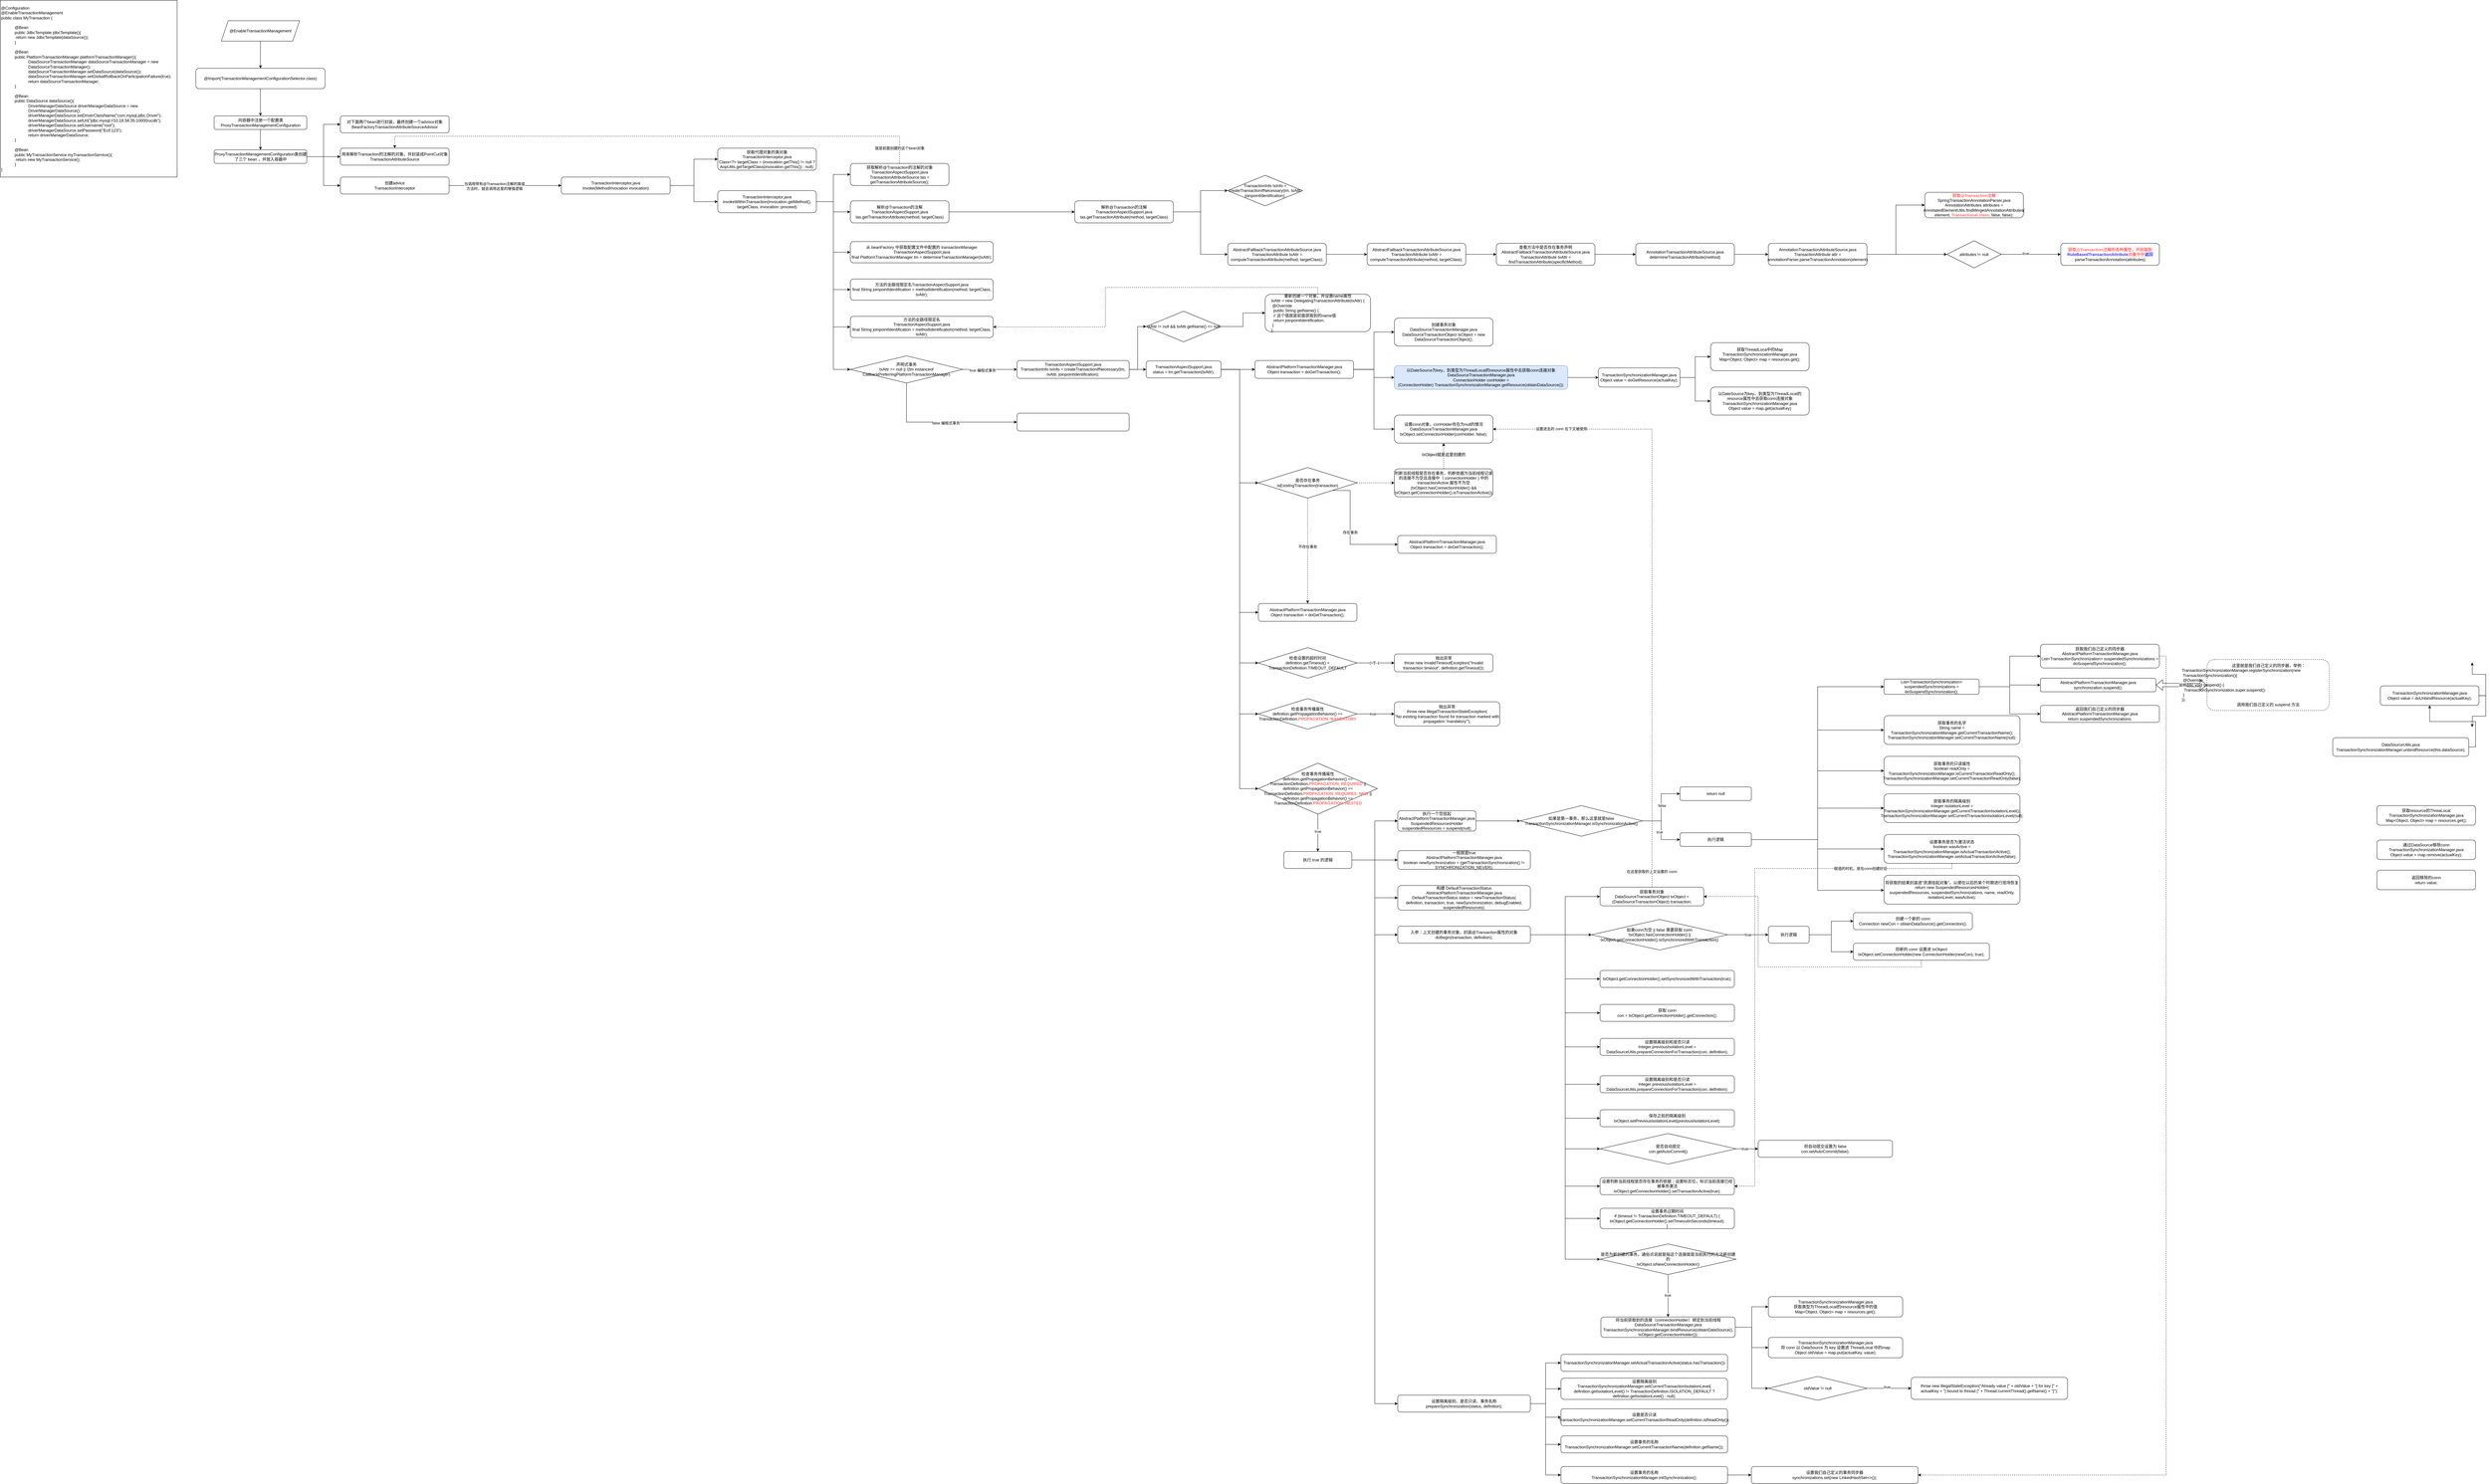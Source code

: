 <mxfile version="16.1.0" type="github">
  <diagram id="ni5Xx00nVa8eM5TbOv3I" name="第 1 页">
    <mxGraphModel dx="6123" dy="2400" grid="1" gridSize="10" guides="1" tooltips="1" connect="1" arrows="1" fold="1" page="1" pageScale="1" pageWidth="2339" pageHeight="3300" math="0" shadow="0">
      <root>
        <mxCell id="0" />
        <mxCell id="1" parent="0" />
        <mxCell id="hpwiOvs-CnEdbyn8o_mo-8" style="edgeStyle=orthogonalEdgeStyle;rounded=0;orthogonalLoop=1;jettySize=auto;html=1;exitX=0.5;exitY=1;exitDx=0;exitDy=0;" edge="1" parent="1" source="hpwiOvs-CnEdbyn8o_mo-1" target="hpwiOvs-CnEdbyn8o_mo-7">
          <mxGeometry relative="1" as="geometry" />
        </mxCell>
        <mxCell id="hpwiOvs-CnEdbyn8o_mo-1" value="@EnableTransactionManagement" style="shape=parallelogram;perimeter=parallelogramPerimeter;whiteSpace=wrap;html=1;fixedSize=1;" vertex="1" parent="1">
          <mxGeometry x="430" y="125" width="230" height="60" as="geometry" />
        </mxCell>
        <mxCell id="hpwiOvs-CnEdbyn8o_mo-4" value="&lt;div&gt;@Configuration&lt;/div&gt;&lt;div&gt;@EnableTransactionManagement&lt;/div&gt;&lt;div&gt;public class MyTransaction {&lt;/div&gt;&lt;div&gt;&lt;br&gt;&lt;/div&gt;&lt;blockquote style=&quot;margin: 0 0 0 40px ; border: none ; padding: 0px&quot;&gt;&lt;div&gt;@Bean&lt;/div&gt;&lt;div&gt;public JdbcTemplate jdbcTemplate(){&lt;/div&gt;&lt;div&gt;&lt;span style=&quot;white-space: pre&quot;&gt;	&lt;/span&gt;return new JdbcTemplate(dataSource());&lt;/div&gt;&lt;div&gt;}&lt;/div&gt;&lt;div&gt;&lt;br&gt;&lt;/div&gt;&lt;div&gt;@Bean&lt;/div&gt;&lt;div&gt;public PlatformTransactionManager platformTransactionManager(){&lt;/div&gt;&lt;/blockquote&gt;&lt;blockquote style=&quot;margin: 0 0 0 40px ; border: none ; padding: 0px&quot;&gt;&lt;blockquote style=&quot;margin: 0 0 0 40px ; border: none ; padding: 0px&quot;&gt;&lt;div&gt;DataSourceTransactionManager dataSourceTransactionManager = new DataSourceTransactionManager();&lt;/div&gt;&lt;/blockquote&gt;&lt;blockquote style=&quot;margin: 0 0 0 40px ; border: none ; padding: 0px&quot;&gt;&lt;div&gt;dataSourceTransactionManager.setDataSource(dataSource());&lt;/div&gt;&lt;/blockquote&gt;&lt;blockquote style=&quot;margin: 0 0 0 40px ; border: none ; padding: 0px&quot;&gt;&lt;div&gt;dataSourceTransactionManager.setGlobalRollbackOnParticipationFailure(true);&lt;/div&gt;&lt;/blockquote&gt;&lt;blockquote style=&quot;margin: 0 0 0 40px ; border: none ; padding: 0px&quot;&gt;&lt;div&gt;return dataSourceTransactionManager;&lt;/div&gt;&lt;/blockquote&gt;&lt;/blockquote&gt;&lt;blockquote style=&quot;margin: 0 0 0 40px ; border: none ; padding: 0px&quot;&gt;&lt;div&gt;}&lt;/div&gt;&lt;div&gt;&lt;br&gt;&lt;/div&gt;&lt;div&gt;@Bean&lt;/div&gt;&lt;div&gt;public DataSource dataSource(){&lt;/div&gt;&lt;/blockquote&gt;&lt;blockquote style=&quot;margin: 0 0 0 40px ; border: none ; padding: 0px&quot;&gt;&lt;blockquote style=&quot;margin: 0 0 0 40px ; border: none ; padding: 0px&quot;&gt;&lt;div&gt;DriverManagerDataSource driverManagerDataSource = new DriverManagerDataSource();&lt;/div&gt;&lt;/blockquote&gt;&lt;blockquote style=&quot;margin: 0 0 0 40px ; border: none ; padding: 0px&quot;&gt;&lt;div&gt;driverManagerDataSource.setDriverClassName(&quot;com.mysql.jdbc.Driver&quot;);&lt;/div&gt;&lt;/blockquote&gt;&lt;blockquote style=&quot;margin: 0 0 0 40px ; border: none ; padding: 0px&quot;&gt;&lt;div&gt;driverManagerDataSource.setUrl(&quot;jdbc:mysql://10.18.58.35:10000/ucdb&quot;);&lt;/div&gt;&lt;/blockquote&gt;&lt;blockquote style=&quot;margin: 0 0 0 40px ; border: none ; padding: 0px&quot;&gt;&lt;div&gt;driverManagerDataSource.setUsername(&quot;root&quot;);&lt;/div&gt;&lt;/blockquote&gt;&lt;blockquote style=&quot;margin: 0 0 0 40px ; border: none ; padding: 0px&quot;&gt;&lt;div&gt;driverManagerDataSource.setPassword(&quot;Ecif.123&quot;);&lt;/div&gt;&lt;/blockquote&gt;&lt;blockquote style=&quot;margin: 0 0 0 40px ; border: none ; padding: 0px&quot;&gt;&lt;div&gt;return driverManagerDataSource;&lt;/div&gt;&lt;/blockquote&gt;&lt;/blockquote&gt;&lt;blockquote style=&quot;margin: 0 0 0 40px ; border: none ; padding: 0px&quot;&gt;&lt;div&gt;}&lt;/div&gt;&lt;div&gt;&lt;br&gt;&lt;/div&gt;&lt;div&gt;@Bean&lt;/div&gt;&lt;div&gt;public MyTransactionService myTransactionService(){&lt;/div&gt;&lt;div&gt;&lt;span style=&quot;white-space: pre&quot;&gt;	&lt;/span&gt;return new MyTransactionService();&lt;/div&gt;&lt;div&gt;}&lt;/div&gt;&lt;/blockquote&gt;&lt;div&gt;&lt;span&gt;	&lt;/span&gt;}&lt;/div&gt;" style="whiteSpace=wrap;html=1;aspect=fixed;align=left;" vertex="1" parent="1">
          <mxGeometry x="-220" y="65" width="520" height="520" as="geometry" />
        </mxCell>
        <mxCell id="hpwiOvs-CnEdbyn8o_mo-10" style="edgeStyle=orthogonalEdgeStyle;rounded=0;orthogonalLoop=1;jettySize=auto;html=1;exitX=0.5;exitY=1;exitDx=0;exitDy=0;" edge="1" parent="1" source="hpwiOvs-CnEdbyn8o_mo-7" target="hpwiOvs-CnEdbyn8o_mo-9">
          <mxGeometry relative="1" as="geometry" />
        </mxCell>
        <mxCell id="hpwiOvs-CnEdbyn8o_mo-7" value="@Import(TransactionManagementConfigurationSelector.class)" style="rounded=1;whiteSpace=wrap;html=1;" vertex="1" parent="1">
          <mxGeometry x="355" y="265" width="380" height="60" as="geometry" />
        </mxCell>
        <mxCell id="hpwiOvs-CnEdbyn8o_mo-12" style="edgeStyle=orthogonalEdgeStyle;rounded=0;orthogonalLoop=1;jettySize=auto;html=1;exitX=0.5;exitY=1;exitDx=0;exitDy=0;entryX=0.5;entryY=0;entryDx=0;entryDy=0;" edge="1" parent="1" source="hpwiOvs-CnEdbyn8o_mo-9" target="hpwiOvs-CnEdbyn8o_mo-11">
          <mxGeometry relative="1" as="geometry" />
        </mxCell>
        <mxCell id="hpwiOvs-CnEdbyn8o_mo-9" value="向容器中注册一个配置类&lt;br&gt;ProxyTransactionManagementConfiguration" style="rounded=1;whiteSpace=wrap;html=1;" vertex="1" parent="1">
          <mxGeometry x="408.75" y="405" width="272.5" height="40" as="geometry" />
        </mxCell>
        <mxCell id="hpwiOvs-CnEdbyn8o_mo-17" style="edgeStyle=orthogonalEdgeStyle;rounded=0;orthogonalLoop=1;jettySize=auto;html=1;exitX=1;exitY=0.5;exitDx=0;exitDy=0;entryX=0;entryY=0.5;entryDx=0;entryDy=0;" edge="1" parent="1" source="hpwiOvs-CnEdbyn8o_mo-11" target="hpwiOvs-CnEdbyn8o_mo-14">
          <mxGeometry relative="1" as="geometry" />
        </mxCell>
        <mxCell id="hpwiOvs-CnEdbyn8o_mo-18" style="edgeStyle=orthogonalEdgeStyle;rounded=0;orthogonalLoop=1;jettySize=auto;html=1;exitX=1;exitY=0.5;exitDx=0;exitDy=0;entryX=0;entryY=0.5;entryDx=0;entryDy=0;" edge="1" parent="1" source="hpwiOvs-CnEdbyn8o_mo-11" target="hpwiOvs-CnEdbyn8o_mo-15">
          <mxGeometry relative="1" as="geometry" />
        </mxCell>
        <mxCell id="hpwiOvs-CnEdbyn8o_mo-19" style="edgeStyle=orthogonalEdgeStyle;rounded=0;orthogonalLoop=1;jettySize=auto;html=1;exitX=1;exitY=0.5;exitDx=0;exitDy=0;entryX=0;entryY=0.5;entryDx=0;entryDy=0;" edge="1" parent="1" source="hpwiOvs-CnEdbyn8o_mo-11" target="hpwiOvs-CnEdbyn8o_mo-16">
          <mxGeometry relative="1" as="geometry" />
        </mxCell>
        <mxCell id="hpwiOvs-CnEdbyn8o_mo-21" value="&lt;span style=&quot;color: rgba(0 , 0 , 0 , 0) ; font-family: monospace ; font-size: 0px ; background-color: rgb(248 , 249 , 250)&quot;&gt;%3CmxGraphModel%3E%3Croot%3E%3CmxCell%20id%3D%220%22%2F%3E%3CmxCell%20id%3D%221%22%20parent%3D%220%22%2F%3E%3CmxCell%20id%3D%222%22%20value%3D%22%E5%88%9B%E5%BB%BA%20bean%22%20style%3D%22edgeLabel%3Bhtml%3D1%3Balign%3Dcenter%3BverticalAlign%3Dmiddle%3Bresizable%3D0%3Bpoints%3D%5B%5D%3B%22%20vertex%3D%221%22%20connectable%3D%220%22%20parent%3D%221%22%3E%3CmxGeometry%20x%3D%22998.636%22%20y%3D%22504.841%22%20as%3D%22geometry%22%2F%3E%3C%2FmxCell%3E%3C%2Froot%3E%3C%2FmxGraphModel%3E&lt;/span&gt;" style="edgeLabel;html=1;align=center;verticalAlign=middle;resizable=0;points=[];" vertex="1" connectable="0" parent="hpwiOvs-CnEdbyn8o_mo-19">
          <mxGeometry x="-0.568" relative="1" as="geometry">
            <mxPoint as="offset" />
          </mxGeometry>
        </mxCell>
        <mxCell id="hpwiOvs-CnEdbyn8o_mo-11" value="ProxyTransactionManagementConfiguration类创建了三个 bean ，并放入容器中" style="rounded=1;whiteSpace=wrap;html=1;" vertex="1" parent="1">
          <mxGeometry x="408.75" y="505" width="272.5" height="40" as="geometry" />
        </mxCell>
        <mxCell id="hpwiOvs-CnEdbyn8o_mo-14" value="对下面两个bean进行封装，最终创建一个advisor对象&lt;br&gt;BeanFactoryTransactionAttributeSourceAdvisor" style="rounded=1;whiteSpace=wrap;html=1;" vertex="1" parent="1">
          <mxGeometry x="780" y="405" width="320" height="50" as="geometry" />
        </mxCell>
        <mxCell id="hpwiOvs-CnEdbyn8o_mo-15" value="用来解析Transaction的注解的对象，并封装成PointCut对象&lt;br&gt;TransactionAttributeSource" style="rounded=1;whiteSpace=wrap;html=1;" vertex="1" parent="1">
          <mxGeometry x="780" y="500" width="320" height="50" as="geometry" />
        </mxCell>
        <mxCell id="hpwiOvs-CnEdbyn8o_mo-23" style="edgeStyle=orthogonalEdgeStyle;rounded=0;orthogonalLoop=1;jettySize=auto;html=1;exitX=1;exitY=0.5;exitDx=0;exitDy=0;" edge="1" parent="1" source="hpwiOvs-CnEdbyn8o_mo-16" target="hpwiOvs-CnEdbyn8o_mo-22">
          <mxGeometry relative="1" as="geometry" />
        </mxCell>
        <mxCell id="hpwiOvs-CnEdbyn8o_mo-24" value="当调用带有@Transaction注解的类或&lt;br&gt;方法时，就会调用这里的增强逻辑" style="edgeLabel;html=1;align=center;verticalAlign=middle;resizable=0;points=[];" vertex="1" connectable="0" parent="hpwiOvs-CnEdbyn8o_mo-23">
          <mxGeometry x="-0.195" y="-2" relative="1" as="geometry">
            <mxPoint as="offset" />
          </mxGeometry>
        </mxCell>
        <mxCell id="hpwiOvs-CnEdbyn8o_mo-16" value="创建advice&lt;br&gt;TransactionInterceptor" style="rounded=1;whiteSpace=wrap;html=1;" vertex="1" parent="1">
          <mxGeometry x="780" y="585" width="320" height="50" as="geometry" />
        </mxCell>
        <mxCell id="hpwiOvs-CnEdbyn8o_mo-26" style="edgeStyle=orthogonalEdgeStyle;rounded=0;orthogonalLoop=1;jettySize=auto;html=1;exitX=1;exitY=0.5;exitDx=0;exitDy=0;entryX=0;entryY=0.5;entryDx=0;entryDy=0;" edge="1" parent="1" source="hpwiOvs-CnEdbyn8o_mo-22" target="hpwiOvs-CnEdbyn8o_mo-25">
          <mxGeometry relative="1" as="geometry" />
        </mxCell>
        <mxCell id="hpwiOvs-CnEdbyn8o_mo-28" style="edgeStyle=orthogonalEdgeStyle;rounded=0;orthogonalLoop=1;jettySize=auto;html=1;exitX=1;exitY=0.5;exitDx=0;exitDy=0;entryX=0;entryY=0.5;entryDx=0;entryDy=0;" edge="1" parent="1" source="hpwiOvs-CnEdbyn8o_mo-22" target="hpwiOvs-CnEdbyn8o_mo-27">
          <mxGeometry relative="1" as="geometry" />
        </mxCell>
        <mxCell id="hpwiOvs-CnEdbyn8o_mo-22" value="TransactionInterceptor.java&lt;br&gt;invoke(MethodInvocation invocation)&lt;br&gt;&lt;div&gt;&lt;/div&gt;" style="rounded=1;whiteSpace=wrap;html=1;" vertex="1" parent="1">
          <mxGeometry x="1430" y="585" width="320" height="50" as="geometry" />
        </mxCell>
        <mxCell id="hpwiOvs-CnEdbyn8o_mo-25" value="获取代理对象的类对象&lt;br&gt;TransactionInterceptor.java&lt;br&gt;Class&amp;lt;?&amp;gt; targetClass = (invocation.getThis() != null ? AopUtils.getTargetClass(invocation.getThis()) : null);&lt;br&gt;&lt;div&gt;&lt;/div&gt;" style="rounded=1;whiteSpace=wrap;html=1;" vertex="1" parent="1">
          <mxGeometry x="1890" y="500" width="290" height="65" as="geometry" />
        </mxCell>
        <mxCell id="hpwiOvs-CnEdbyn8o_mo-33" style="edgeStyle=orthogonalEdgeStyle;rounded=0;orthogonalLoop=1;jettySize=auto;html=1;exitX=1;exitY=0.5;exitDx=0;exitDy=0;entryX=0;entryY=0.5;entryDx=0;entryDy=0;" edge="1" parent="1" source="hpwiOvs-CnEdbyn8o_mo-27" target="hpwiOvs-CnEdbyn8o_mo-29">
          <mxGeometry relative="1" as="geometry" />
        </mxCell>
        <mxCell id="hpwiOvs-CnEdbyn8o_mo-35" style="edgeStyle=orthogonalEdgeStyle;rounded=0;orthogonalLoop=1;jettySize=auto;html=1;exitX=1;exitY=0.5;exitDx=0;exitDy=0;" edge="1" parent="1" source="hpwiOvs-CnEdbyn8o_mo-27" target="hpwiOvs-CnEdbyn8o_mo-34">
          <mxGeometry relative="1" as="geometry" />
        </mxCell>
        <mxCell id="hpwiOvs-CnEdbyn8o_mo-60" style="edgeStyle=orthogonalEdgeStyle;rounded=0;orthogonalLoop=1;jettySize=auto;html=1;exitX=1;exitY=0.5;exitDx=0;exitDy=0;entryX=0;entryY=0.5;entryDx=0;entryDy=0;fontColor=#3333FF;" edge="1" parent="1" source="hpwiOvs-CnEdbyn8o_mo-27" target="hpwiOvs-CnEdbyn8o_mo-59">
          <mxGeometry relative="1" as="geometry" />
        </mxCell>
        <mxCell id="hpwiOvs-CnEdbyn8o_mo-62" style="edgeStyle=orthogonalEdgeStyle;rounded=0;orthogonalLoop=1;jettySize=auto;html=1;exitX=1;exitY=0.5;exitDx=0;exitDy=0;entryX=0;entryY=0.5;entryDx=0;entryDy=0;fontColor=#3333FF;" edge="1" parent="1" source="hpwiOvs-CnEdbyn8o_mo-27" target="hpwiOvs-CnEdbyn8o_mo-61">
          <mxGeometry relative="1" as="geometry" />
        </mxCell>
        <mxCell id="hpwiOvs-CnEdbyn8o_mo-64" style="edgeStyle=orthogonalEdgeStyle;rounded=0;orthogonalLoop=1;jettySize=auto;html=1;exitX=1;exitY=0.5;exitDx=0;exitDy=0;entryX=0;entryY=0.5;entryDx=0;entryDy=0;fontColor=#3333FF;" edge="1" parent="1" source="hpwiOvs-CnEdbyn8o_mo-27" target="hpwiOvs-CnEdbyn8o_mo-63">
          <mxGeometry relative="1" as="geometry" />
        </mxCell>
        <mxCell id="hpwiOvs-CnEdbyn8o_mo-66" style="edgeStyle=orthogonalEdgeStyle;rounded=0;orthogonalLoop=1;jettySize=auto;html=1;exitX=1;exitY=0.5;exitDx=0;exitDy=0;entryX=0;entryY=0.5;entryDx=0;entryDy=0;fontColor=#3333FF;" edge="1" parent="1" source="hpwiOvs-CnEdbyn8o_mo-27" target="hpwiOvs-CnEdbyn8o_mo-172">
          <mxGeometry relative="1" as="geometry" />
        </mxCell>
        <mxCell id="hpwiOvs-CnEdbyn8o_mo-27" value="TransactionInterceptor.java&lt;br&gt;invokeWithinTransaction(invocation.getMethod(), targetClass, invocation::proceed)&lt;br&gt;&lt;div&gt;&lt;/div&gt;" style="rounded=1;whiteSpace=wrap;html=1;" vertex="1" parent="1">
          <mxGeometry x="1890" y="625" width="290" height="65" as="geometry" />
        </mxCell>
        <mxCell id="hpwiOvs-CnEdbyn8o_mo-30" style="edgeStyle=orthogonalEdgeStyle;rounded=0;orthogonalLoop=1;jettySize=auto;html=1;exitX=0.5;exitY=0;exitDx=0;exitDy=0;dashed=1;" edge="1" parent="1" source="hpwiOvs-CnEdbyn8o_mo-29" target="hpwiOvs-CnEdbyn8o_mo-15">
          <mxGeometry relative="1" as="geometry">
            <Array as="points">
              <mxPoint x="2425" y="465" />
              <mxPoint x="940" y="465" />
            </Array>
          </mxGeometry>
        </mxCell>
        <mxCell id="hpwiOvs-CnEdbyn8o_mo-31" value="就是前面创建的这个bean对象" style="edgeLabel;html=1;align=center;verticalAlign=middle;resizable=0;points=[];" vertex="1" connectable="0" parent="hpwiOvs-CnEdbyn8o_mo-30">
          <mxGeometry x="-0.931" y="4" relative="1" as="geometry">
            <mxPoint x="4" y="10" as="offset" />
          </mxGeometry>
        </mxCell>
        <mxCell id="hpwiOvs-CnEdbyn8o_mo-29" value="获取解析@Transaction的注解的对象&lt;br&gt;TransactionAspectSupport.java&lt;br&gt;TransactionAttributeSource tas = getTransactionAttributeSource();&lt;br&gt;&lt;div&gt;&lt;/div&gt;" style="rounded=1;whiteSpace=wrap;html=1;" vertex="1" parent="1">
          <mxGeometry x="2280" y="545" width="290" height="65" as="geometry" />
        </mxCell>
        <mxCell id="hpwiOvs-CnEdbyn8o_mo-37" style="edgeStyle=orthogonalEdgeStyle;rounded=0;orthogonalLoop=1;jettySize=auto;html=1;exitX=1;exitY=0.5;exitDx=0;exitDy=0;entryX=0;entryY=0.5;entryDx=0;entryDy=0;" edge="1" parent="1" source="hpwiOvs-CnEdbyn8o_mo-34" target="hpwiOvs-CnEdbyn8o_mo-36">
          <mxGeometry relative="1" as="geometry">
            <mxPoint x="2670" y="687.5" as="targetPoint" />
          </mxGeometry>
        </mxCell>
        <mxCell id="hpwiOvs-CnEdbyn8o_mo-34" value="解析@Transaction的注解&lt;br&gt;TransactionAspectSupport.java&lt;br&gt;tas.getTransactionAttribute(method, targetClass)&lt;br&gt;&lt;div&gt;&lt;/div&gt;" style="rounded=1;whiteSpace=wrap;html=1;" vertex="1" parent="1">
          <mxGeometry x="2280" y="655" width="290" height="65" as="geometry" />
        </mxCell>
        <mxCell id="hpwiOvs-CnEdbyn8o_mo-41" style="edgeStyle=orthogonalEdgeStyle;rounded=0;orthogonalLoop=1;jettySize=auto;html=1;exitX=1;exitY=0.5;exitDx=0;exitDy=0;entryX=0;entryY=0.5;entryDx=0;entryDy=0;" edge="1" parent="1" source="hpwiOvs-CnEdbyn8o_mo-36" target="hpwiOvs-CnEdbyn8o_mo-39">
          <mxGeometry relative="1" as="geometry" />
        </mxCell>
        <mxCell id="hpwiOvs-CnEdbyn8o_mo-43" style="edgeStyle=orthogonalEdgeStyle;rounded=0;orthogonalLoop=1;jettySize=auto;html=1;exitX=1;exitY=0.5;exitDx=0;exitDy=0;entryX=0;entryY=0.5;entryDx=0;entryDy=0;" edge="1" parent="1" source="hpwiOvs-CnEdbyn8o_mo-36" target="hpwiOvs-CnEdbyn8o_mo-42">
          <mxGeometry relative="1" as="geometry" />
        </mxCell>
        <mxCell id="hpwiOvs-CnEdbyn8o_mo-36" value="解析@Transaction的注解&lt;br&gt;TransactionAspectSupport.java&lt;br&gt;tas.getTransactionAttribute(method, targetClass)&lt;br&gt;&lt;div&gt;&lt;/div&gt;" style="rounded=1;whiteSpace=wrap;html=1;" vertex="1" parent="1">
          <mxGeometry x="2940" y="655" width="290" height="65" as="geometry" />
        </mxCell>
        <mxCell id="hpwiOvs-CnEdbyn8o_mo-39" value="TransactionInfo txInfo = createTransactionIfNecessary(tm, txAttr, joinpointIdentification);" style="rhombus;whiteSpace=wrap;html=1;" vertex="1" parent="1">
          <mxGeometry x="3390" y="580" width="220" height="90" as="geometry" />
        </mxCell>
        <mxCell id="hpwiOvs-CnEdbyn8o_mo-45" style="edgeStyle=orthogonalEdgeStyle;rounded=0;orthogonalLoop=1;jettySize=auto;html=1;exitX=1;exitY=0.5;exitDx=0;exitDy=0;" edge="1" parent="1" source="hpwiOvs-CnEdbyn8o_mo-42" target="hpwiOvs-CnEdbyn8o_mo-44">
          <mxGeometry relative="1" as="geometry" />
        </mxCell>
        <mxCell id="hpwiOvs-CnEdbyn8o_mo-42" value="AbstractFallbackTransactionAttributeSource.java&lt;br&gt;TransactionAttribute txAttr = computeTransactionAttribute(method, targetClass);&lt;br&gt;&lt;div&gt;&lt;/div&gt;" style="rounded=1;whiteSpace=wrap;html=1;" vertex="1" parent="1">
          <mxGeometry x="3390" y="780" width="290" height="65" as="geometry" />
        </mxCell>
        <mxCell id="hpwiOvs-CnEdbyn8o_mo-47" style="edgeStyle=orthogonalEdgeStyle;rounded=0;orthogonalLoop=1;jettySize=auto;html=1;exitX=1;exitY=0.5;exitDx=0;exitDy=0;entryX=0;entryY=0.5;entryDx=0;entryDy=0;" edge="1" parent="1" source="hpwiOvs-CnEdbyn8o_mo-44" target="hpwiOvs-CnEdbyn8o_mo-46">
          <mxGeometry relative="1" as="geometry" />
        </mxCell>
        <mxCell id="hpwiOvs-CnEdbyn8o_mo-44" value="AbstractFallbackTransactionAttributeSource.java&lt;br&gt;TransactionAttribute txAttr = computeTransactionAttribute(method, targetClass);&lt;br&gt;&lt;div&gt;&lt;/div&gt;" style="rounded=1;whiteSpace=wrap;html=1;" vertex="1" parent="1">
          <mxGeometry x="3800" y="780" width="290" height="65" as="geometry" />
        </mxCell>
        <mxCell id="hpwiOvs-CnEdbyn8o_mo-49" style="edgeStyle=orthogonalEdgeStyle;rounded=0;orthogonalLoop=1;jettySize=auto;html=1;exitX=1;exitY=0.5;exitDx=0;exitDy=0;entryX=0;entryY=0.5;entryDx=0;entryDy=0;" edge="1" parent="1" source="hpwiOvs-CnEdbyn8o_mo-46" target="hpwiOvs-CnEdbyn8o_mo-48">
          <mxGeometry relative="1" as="geometry" />
        </mxCell>
        <mxCell id="hpwiOvs-CnEdbyn8o_mo-46" value="查看方法中是否存在事务声明&lt;br&gt;AbstractFallbackTransactionAttributeSource.java&lt;br&gt;TransactionAttribute txAttr = findTransactionAttribute(specificMethod);&lt;br&gt;&lt;div&gt;&lt;/div&gt;" style="rounded=1;whiteSpace=wrap;html=1;" vertex="1" parent="1">
          <mxGeometry x="4180" y="780" width="290" height="65" as="geometry" />
        </mxCell>
        <mxCell id="hpwiOvs-CnEdbyn8o_mo-51" style="edgeStyle=orthogonalEdgeStyle;rounded=0;orthogonalLoop=1;jettySize=auto;html=1;exitX=1;exitY=0.5;exitDx=0;exitDy=0;entryX=0;entryY=0.5;entryDx=0;entryDy=0;" edge="1" parent="1" source="hpwiOvs-CnEdbyn8o_mo-48" target="hpwiOvs-CnEdbyn8o_mo-50">
          <mxGeometry relative="1" as="geometry" />
        </mxCell>
        <mxCell id="hpwiOvs-CnEdbyn8o_mo-48" value="AnnotationTransactionAttributeSource.java&lt;br&gt;determineTransactionAttribute(method)&lt;br&gt;&lt;div&gt;&lt;/div&gt;" style="rounded=1;whiteSpace=wrap;html=1;" vertex="1" parent="1">
          <mxGeometry x="4590" y="780" width="290" height="65" as="geometry" />
        </mxCell>
        <mxCell id="hpwiOvs-CnEdbyn8o_mo-53" style="edgeStyle=orthogonalEdgeStyle;rounded=0;orthogonalLoop=1;jettySize=auto;html=1;exitX=1;exitY=0.5;exitDx=0;exitDy=0;entryX=0;entryY=0.5;entryDx=0;entryDy=0;" edge="1" parent="1" source="hpwiOvs-CnEdbyn8o_mo-50" target="hpwiOvs-CnEdbyn8o_mo-52">
          <mxGeometry relative="1" as="geometry" />
        </mxCell>
        <mxCell id="hpwiOvs-CnEdbyn8o_mo-55" style="edgeStyle=orthogonalEdgeStyle;rounded=0;orthogonalLoop=1;jettySize=auto;html=1;exitX=1;exitY=0.5;exitDx=0;exitDy=0;entryX=0;entryY=0.5;entryDx=0;entryDy=0;fontColor=#000000;" edge="1" parent="1" source="hpwiOvs-CnEdbyn8o_mo-50" target="hpwiOvs-CnEdbyn8o_mo-54">
          <mxGeometry relative="1" as="geometry" />
        </mxCell>
        <mxCell id="hpwiOvs-CnEdbyn8o_mo-50" value="AnnotationTransactionAttributeSource.java&lt;br&gt;TransactionAttribute attr = annotationParser.parseTransactionAnnotation(element)&lt;br&gt;&lt;div&gt;&lt;/div&gt;" style="rounded=1;whiteSpace=wrap;html=1;" vertex="1" parent="1">
          <mxGeometry x="4980" y="780" width="290" height="65" as="geometry" />
        </mxCell>
        <mxCell id="hpwiOvs-CnEdbyn8o_mo-52" value="&lt;b&gt;&lt;font color=&quot;#ff6666&quot;&gt;获取@Transaction注解&lt;/font&gt;&lt;/b&gt;&lt;br&gt;SpringTransactionAnnotationParser.java&lt;br&gt;&lt;div&gt;AnnotationAttributes attributes = AnnotatedElementUtils.findMergedAnnotationAttributes(&lt;/div&gt;&lt;div&gt;&lt;span&gt;				&lt;/span&gt;element,&lt;font color=&quot;#ff6666&quot;&gt;&lt;b&gt; Transactional.class&lt;/b&gt;&lt;/font&gt;, false, false);&lt;/div&gt;&lt;div&gt;&lt;/div&gt;" style="rounded=1;whiteSpace=wrap;html=1;" vertex="1" parent="1">
          <mxGeometry x="5440" y="630" width="290" height="75" as="geometry" />
        </mxCell>
        <mxCell id="hpwiOvs-CnEdbyn8o_mo-57" style="edgeStyle=orthogonalEdgeStyle;rounded=0;orthogonalLoop=1;jettySize=auto;html=1;exitX=1;exitY=0.5;exitDx=0;exitDy=0;fontColor=#000000;" edge="1" parent="1" source="hpwiOvs-CnEdbyn8o_mo-54" target="hpwiOvs-CnEdbyn8o_mo-56">
          <mxGeometry relative="1" as="geometry" />
        </mxCell>
        <mxCell id="hpwiOvs-CnEdbyn8o_mo-58" value="true" style="edgeLabel;html=1;align=center;verticalAlign=middle;resizable=0;points=[];fontColor=#000000;" vertex="1" connectable="0" parent="hpwiOvs-CnEdbyn8o_mo-57">
          <mxGeometry x="-0.176" y="3" relative="1" as="geometry">
            <mxPoint as="offset" />
          </mxGeometry>
        </mxCell>
        <mxCell id="hpwiOvs-CnEdbyn8o_mo-54" value="&lt;font color=&quot;#000000&quot;&gt;attributes != null&lt;/font&gt;" style="rhombus;whiteSpace=wrap;html=1;fontColor=#FF6666;" vertex="1" parent="1">
          <mxGeometry x="5505" y="772.5" width="160" height="80" as="geometry" />
        </mxCell>
        <mxCell id="hpwiOvs-CnEdbyn8o_mo-56" value="&lt;b&gt;&lt;font color=&quot;#ff6666&quot;&gt;获取@Transaction注解的各种属性，并封装到&lt;/font&gt;&lt;font color=&quot;#3333ff&quot;&gt;RuleBasedTransactionAttribute&lt;/font&gt;&lt;font color=&quot;#ff6666&quot;&gt;对象中并&lt;/font&gt;&lt;font color=&quot;#3333ff&quot;&gt;返回&lt;/font&gt;&lt;/b&gt;&lt;br&gt;parseTransactionAnnotation(attributes)&lt;br&gt;&lt;div&gt;&lt;/div&gt;" style="rounded=1;whiteSpace=wrap;html=1;" vertex="1" parent="1">
          <mxGeometry x="5840" y="780" width="290" height="65" as="geometry" />
        </mxCell>
        <mxCell id="hpwiOvs-CnEdbyn8o_mo-59" value="从 beanFactory 中获取配置文件中配置的 transactionManager&lt;br&gt;TransactionAspectSupport.java&lt;br&gt;final PlatformTransactionManager tm = determineTransactionManager(txAttr);&lt;br&gt;&lt;div&gt;&lt;/div&gt;" style="rounded=1;whiteSpace=wrap;html=1;" vertex="1" parent="1">
          <mxGeometry x="2280" y="775" width="420" height="62.5" as="geometry" />
        </mxCell>
        <mxCell id="hpwiOvs-CnEdbyn8o_mo-61" value="方法的全路径限定名TransactionAspectSupport.java&lt;br&gt;final String joinpointIdentification = methodIdentification(method, targetClass, txAttr);&lt;br&gt;&lt;div&gt;&lt;/div&gt;" style="rounded=1;whiteSpace=wrap;html=1;" vertex="1" parent="1">
          <mxGeometry x="2280" y="885" width="420" height="62.5" as="geometry" />
        </mxCell>
        <mxCell id="hpwiOvs-CnEdbyn8o_mo-63" value="方法的全路径限定名&lt;br&gt;TransactionAspectSupport.java&lt;br&gt;final String joinpointIdentification = methodIdentification(method, targetClass, txAttr);&lt;br&gt;&lt;div&gt;&lt;/div&gt;" style="rounded=1;whiteSpace=wrap;html=1;" vertex="1" parent="1">
          <mxGeometry x="2280" y="995" width="420" height="62.5" as="geometry" />
        </mxCell>
        <mxCell id="hpwiOvs-CnEdbyn8o_mo-68" style="edgeStyle=orthogonalEdgeStyle;rounded=0;orthogonalLoop=1;jettySize=auto;html=1;exitX=1;exitY=0.5;exitDx=0;exitDy=0;fontColor=#3333FF;entryX=0;entryY=0.5;entryDx=0;entryDy=0;" edge="1" parent="1" source="hpwiOvs-CnEdbyn8o_mo-65" target="hpwiOvs-CnEdbyn8o_mo-67">
          <mxGeometry relative="1" as="geometry">
            <mxPoint x="3120" y="1140" as="targetPoint" />
          </mxGeometry>
        </mxCell>
        <mxCell id="hpwiOvs-CnEdbyn8o_mo-74" style="edgeStyle=orthogonalEdgeStyle;rounded=0;orthogonalLoop=1;jettySize=auto;html=1;exitX=1;exitY=0.5;exitDx=0;exitDy=0;fontColor=#3333FF;" edge="1" parent="1" source="hpwiOvs-CnEdbyn8o_mo-65" target="hpwiOvs-CnEdbyn8o_mo-73">
          <mxGeometry relative="1" as="geometry" />
        </mxCell>
        <mxCell id="hpwiOvs-CnEdbyn8o_mo-65" value="TransactionAspectSupport.java&lt;br&gt;TransactionInfo txInfo = createTransactionIfNecessary(tm, txAttr, joinpointIdentification);&lt;br&gt;&lt;div&gt;&lt;/div&gt;" style="rounded=1;whiteSpace=wrap;html=1;" vertex="1" parent="1">
          <mxGeometry x="2770" y="1125" width="330" height="52.5" as="geometry" />
        </mxCell>
        <mxCell id="hpwiOvs-CnEdbyn8o_mo-71" style="edgeStyle=orthogonalEdgeStyle;rounded=0;orthogonalLoop=1;jettySize=auto;html=1;exitX=1;exitY=0.5;exitDx=0;exitDy=0;entryX=0;entryY=0.5;entryDx=0;entryDy=0;fontColor=#3333FF;" edge="1" parent="1" source="hpwiOvs-CnEdbyn8o_mo-67" target="hpwiOvs-CnEdbyn8o_mo-69">
          <mxGeometry relative="1" as="geometry" />
        </mxCell>
        <mxCell id="hpwiOvs-CnEdbyn8o_mo-67" value="txAttr != null &amp;amp;&amp;amp; txAttr.getName() == null" style="rhombus;whiteSpace=wrap;html=1;" vertex="1" parent="1">
          <mxGeometry x="3150" y="980" width="220" height="90" as="geometry" />
        </mxCell>
        <mxCell id="hpwiOvs-CnEdbyn8o_mo-72" style="edgeStyle=orthogonalEdgeStyle;rounded=0;orthogonalLoop=1;jettySize=auto;html=1;exitX=0.5;exitY=0;exitDx=0;exitDy=0;fontColor=#3333FF;dashed=1;entryX=1;entryY=0.5;entryDx=0;entryDy=0;" edge="1" parent="1" source="hpwiOvs-CnEdbyn8o_mo-69" target="hpwiOvs-CnEdbyn8o_mo-63">
          <mxGeometry relative="1" as="geometry">
            <mxPoint x="2970" y="1041" as="targetPoint" />
            <Array as="points">
              <mxPoint x="3655" y="910" />
              <mxPoint x="3030" y="910" />
              <mxPoint x="3030" y="1026" />
            </Array>
          </mxGeometry>
        </mxCell>
        <mxCell id="hpwiOvs-CnEdbyn8o_mo-69" value="&lt;div&gt;重新创建一个对象，并设置name属性&lt;/div&gt;&lt;div&gt;txAttr = new DelegatingTransactionAttribute(txAttr) {&lt;/div&gt;&lt;div style=&quot;text-align: left&quot;&gt;&lt;span&gt;				&lt;/span&gt;&lt;span style=&quot;white-space: pre&quot;&gt;	&lt;/span&gt;@Override&lt;/div&gt;&lt;div style=&quot;text-align: left&quot;&gt;&lt;span&gt;				&lt;/span&gt;&lt;span style=&quot;white-space: pre&quot;&gt;	&lt;span style=&quot;white-space: pre&quot;&gt;	&lt;/span&gt;&lt;/span&gt;public String getName() {&lt;/div&gt;&lt;div style=&quot;text-align: left&quot;&gt;&lt;span style=&quot;white-space: pre&quot;&gt;	&lt;/span&gt;&lt;span style=&quot;white-space: pre&quot;&gt;	&lt;/span&gt;// 这个值就是前面获取到的name值&lt;br&gt;&lt;/div&gt;&lt;div style=&quot;text-align: left&quot;&gt;&lt;span&gt;					&lt;/span&gt;&lt;span style=&quot;white-space: pre&quot;&gt;	&lt;/span&gt;&lt;span style=&quot;white-space: pre&quot;&gt;	&lt;/span&gt;return joinpointIdentification;&lt;/div&gt;&lt;div style=&quot;text-align: left&quot;&gt;&lt;span&gt;				&lt;/span&gt;&lt;span style=&quot;white-space: pre&quot;&gt;	&lt;/span&gt;}&lt;/div&gt;&lt;div style=&quot;text-align: left&quot;&gt;&lt;span&gt;			&lt;/span&gt;};&lt;/div&gt;&lt;div&gt;&lt;/div&gt;" style="rounded=1;whiteSpace=wrap;html=1;" vertex="1" parent="1">
          <mxGeometry x="3500" y="930" width="310" height="110" as="geometry" />
        </mxCell>
        <mxCell id="hpwiOvs-CnEdbyn8o_mo-76" style="edgeStyle=orthogonalEdgeStyle;rounded=0;orthogonalLoop=1;jettySize=auto;html=1;exitX=1;exitY=0.5;exitDx=0;exitDy=0;fontColor=#3333FF;" edge="1" parent="1" source="hpwiOvs-CnEdbyn8o_mo-73" target="hpwiOvs-CnEdbyn8o_mo-75">
          <mxGeometry relative="1" as="geometry" />
        </mxCell>
        <mxCell id="hpwiOvs-CnEdbyn8o_mo-93" style="edgeStyle=orthogonalEdgeStyle;rounded=0;orthogonalLoop=1;jettySize=auto;html=1;exitX=1;exitY=0.5;exitDx=0;exitDy=0;entryX=0;entryY=0.5;entryDx=0;entryDy=0;fontColor=#3333FF;" edge="1" parent="1" source="hpwiOvs-CnEdbyn8o_mo-73" target="hpwiOvs-CnEdbyn8o_mo-92">
          <mxGeometry relative="1" as="geometry" />
        </mxCell>
        <mxCell id="hpwiOvs-CnEdbyn8o_mo-103" style="edgeStyle=orthogonalEdgeStyle;rounded=0;orthogonalLoop=1;jettySize=auto;html=1;exitX=1;exitY=0.5;exitDx=0;exitDy=0;entryX=0;entryY=0.5;entryDx=0;entryDy=0;fontColor=#000000;" edge="1" parent="1" source="hpwiOvs-CnEdbyn8o_mo-73" target="hpwiOvs-CnEdbyn8o_mo-98">
          <mxGeometry relative="1" as="geometry" />
        </mxCell>
        <mxCell id="hpwiOvs-CnEdbyn8o_mo-105" style="edgeStyle=orthogonalEdgeStyle;rounded=0;orthogonalLoop=1;jettySize=auto;html=1;exitX=1;exitY=0.5;exitDx=0;exitDy=0;entryX=0;entryY=0.5;entryDx=0;entryDy=0;fontColor=#000000;" edge="1" parent="1" source="hpwiOvs-CnEdbyn8o_mo-73" target="hpwiOvs-CnEdbyn8o_mo-104">
          <mxGeometry relative="1" as="geometry" />
        </mxCell>
        <mxCell id="hpwiOvs-CnEdbyn8o_mo-110" style="edgeStyle=orthogonalEdgeStyle;rounded=0;orthogonalLoop=1;jettySize=auto;html=1;exitX=1;exitY=0.5;exitDx=0;exitDy=0;entryX=0;entryY=0.5;entryDx=0;entryDy=0;fontColor=#FF6666;" edge="1" parent="1" source="hpwiOvs-CnEdbyn8o_mo-73" target="hpwiOvs-CnEdbyn8o_mo-109">
          <mxGeometry relative="1" as="geometry" />
        </mxCell>
        <mxCell id="hpwiOvs-CnEdbyn8o_mo-114" style="edgeStyle=orthogonalEdgeStyle;rounded=0;orthogonalLoop=1;jettySize=auto;html=1;exitX=1;exitY=0.5;exitDx=0;exitDy=0;entryX=0;entryY=0.5;entryDx=0;entryDy=0;fontColor=#FF6666;" edge="1" parent="1" source="hpwiOvs-CnEdbyn8o_mo-73" target="hpwiOvs-CnEdbyn8o_mo-113">
          <mxGeometry relative="1" as="geometry" />
        </mxCell>
        <mxCell id="hpwiOvs-CnEdbyn8o_mo-73" value="TransactionAspectSupport.java&lt;br&gt;status = tm.getTransaction(txAttr);&lt;br&gt;&lt;div&gt;&lt;/div&gt;" style="rounded=1;whiteSpace=wrap;html=1;" vertex="1" parent="1">
          <mxGeometry x="3150" y="1126.25" width="220" height="50" as="geometry" />
        </mxCell>
        <mxCell id="hpwiOvs-CnEdbyn8o_mo-78" style="edgeStyle=orthogonalEdgeStyle;rounded=0;orthogonalLoop=1;jettySize=auto;html=1;exitX=1;exitY=0.5;exitDx=0;exitDy=0;fontColor=#3333FF;entryX=0;entryY=0.5;entryDx=0;entryDy=0;" edge="1" parent="1" source="hpwiOvs-CnEdbyn8o_mo-75" target="hpwiOvs-CnEdbyn8o_mo-77">
          <mxGeometry relative="1" as="geometry" />
        </mxCell>
        <mxCell id="hpwiOvs-CnEdbyn8o_mo-89" style="edgeStyle=orthogonalEdgeStyle;rounded=0;orthogonalLoop=1;jettySize=auto;html=1;exitX=1;exitY=0.5;exitDx=0;exitDy=0;fontColor=#3333FF;" edge="1" parent="1" source="hpwiOvs-CnEdbyn8o_mo-75" target="hpwiOvs-CnEdbyn8o_mo-81">
          <mxGeometry relative="1" as="geometry" />
        </mxCell>
        <mxCell id="hpwiOvs-CnEdbyn8o_mo-91" style="edgeStyle=orthogonalEdgeStyle;rounded=0;orthogonalLoop=1;jettySize=auto;html=1;exitX=1;exitY=0.5;exitDx=0;exitDy=0;entryX=0;entryY=0.5;entryDx=0;entryDy=0;fontColor=#3333FF;" edge="1" parent="1" source="hpwiOvs-CnEdbyn8o_mo-75" target="hpwiOvs-CnEdbyn8o_mo-90">
          <mxGeometry relative="1" as="geometry" />
        </mxCell>
        <mxCell id="hpwiOvs-CnEdbyn8o_mo-75" value="AbstractPlatformTransactionManager.java&lt;br&gt;Object transaction = doGetTransaction();&lt;br&gt;&lt;div&gt;&lt;/div&gt;" style="rounded=1;whiteSpace=wrap;html=1;" vertex="1" parent="1">
          <mxGeometry x="3470" y="1125" width="290" height="52.5" as="geometry" />
        </mxCell>
        <mxCell id="hpwiOvs-CnEdbyn8o_mo-77" value="创建事务对象&lt;br&gt;DataSourceTransactionManager.java&lt;br&gt;DataSourceTransactionObject txObject = new DataSourceTransactionObject();&lt;br&gt;&lt;div&gt;&lt;/div&gt;" style="rounded=1;whiteSpace=wrap;html=1;" vertex="1" parent="1">
          <mxGeometry x="3880" y="1000" width="290" height="82.5" as="geometry" />
        </mxCell>
        <mxCell id="hpwiOvs-CnEdbyn8o_mo-84" style="edgeStyle=orthogonalEdgeStyle;rounded=0;orthogonalLoop=1;jettySize=auto;html=1;exitX=1;exitY=0.5;exitDx=0;exitDy=0;fontColor=#3333FF;" edge="1" parent="1" source="hpwiOvs-CnEdbyn8o_mo-81" target="hpwiOvs-CnEdbyn8o_mo-82">
          <mxGeometry relative="1" as="geometry" />
        </mxCell>
        <mxCell id="hpwiOvs-CnEdbyn8o_mo-81" value="以DateSource为key，到类型为ThreadLocal的resource属性中去获取conn连接对象&lt;br&gt;DataSourceTransactionManager.java&lt;br&gt;&lt;div&gt;ConnectionHolder conHolder =&lt;/div&gt;&lt;div&gt;&lt;span&gt;				&lt;/span&gt;(ConnectionHolder) TransactionSynchronizationManager.getResource(obtainDataSource());&lt;/div&gt;&lt;div&gt;&lt;/div&gt;" style="rounded=1;whiteSpace=wrap;html=1;fillColor=#dae8fc;strokeColor=#6c8ebf;" vertex="1" parent="1">
          <mxGeometry x="3880" y="1140" width="510" height="70" as="geometry" />
        </mxCell>
        <mxCell id="hpwiOvs-CnEdbyn8o_mo-85" style="edgeStyle=orthogonalEdgeStyle;rounded=0;orthogonalLoop=1;jettySize=auto;html=1;exitX=1;exitY=0.5;exitDx=0;exitDy=0;entryX=0;entryY=0.5;entryDx=0;entryDy=0;fontColor=#3333FF;" edge="1" parent="1" source="hpwiOvs-CnEdbyn8o_mo-82" target="hpwiOvs-CnEdbyn8o_mo-83">
          <mxGeometry relative="1" as="geometry" />
        </mxCell>
        <mxCell id="hpwiOvs-CnEdbyn8o_mo-87" style="edgeStyle=orthogonalEdgeStyle;rounded=0;orthogonalLoop=1;jettySize=auto;html=1;exitX=1;exitY=0.5;exitDx=0;exitDy=0;entryX=0;entryY=0.5;entryDx=0;entryDy=0;fontColor=#3333FF;" edge="1" parent="1" source="hpwiOvs-CnEdbyn8o_mo-82" target="hpwiOvs-CnEdbyn8o_mo-86">
          <mxGeometry relative="1" as="geometry" />
        </mxCell>
        <mxCell id="hpwiOvs-CnEdbyn8o_mo-82" value="TransactionSynchronizationManager.java&lt;br&gt;Object value = doGetResource(actualKey);&lt;br&gt;&lt;div&gt;&lt;/div&gt;" style="rounded=1;whiteSpace=wrap;html=1;" vertex="1" parent="1">
          <mxGeometry x="4480" y="1146.88" width="240" height="56.25" as="geometry" />
        </mxCell>
        <mxCell id="hpwiOvs-CnEdbyn8o_mo-83" value="获取ThreadLoca中的Map&lt;br&gt;TransactionSynchronizationManager.java&lt;br&gt;Map&amp;lt;Object, Object&amp;gt; map = resources.get();&lt;br&gt;&lt;br&gt;&lt;div&gt;&lt;/div&gt;" style="rounded=1;whiteSpace=wrap;html=1;" vertex="1" parent="1">
          <mxGeometry x="4810" y="1072.5" width="290" height="82.5" as="geometry" />
        </mxCell>
        <mxCell id="hpwiOvs-CnEdbyn8o_mo-86" value="以DateSource为key，到类型为ThreadLocal的resource属性中去获取conn连接对象&lt;br&gt;TransactionSynchronizationManager.java&lt;br&gt;Object value = map.get(actualKey)&lt;br&gt;&lt;div&gt;&lt;/div&gt;" style="rounded=1;whiteSpace=wrap;html=1;" vertex="1" parent="1">
          <mxGeometry x="4810" y="1203.13" width="290" height="82.5" as="geometry" />
        </mxCell>
        <mxCell id="hpwiOvs-CnEdbyn8o_mo-90" value="设置conn对象，conHolder存在为null的情况&lt;br&gt;DataSourceTransactionManager.java&lt;br&gt;txObject.setConnectionHolder(conHolder, false);&lt;br&gt;&lt;div&gt;&lt;/div&gt;" style="rounded=1;whiteSpace=wrap;html=1;" vertex="1" parent="1">
          <mxGeometry x="3880" y="1285.63" width="290" height="82.5" as="geometry" />
        </mxCell>
        <mxCell id="hpwiOvs-CnEdbyn8o_mo-95" style="edgeStyle=orthogonalEdgeStyle;rounded=0;orthogonalLoop=1;jettySize=auto;html=1;exitX=1;exitY=0.5;exitDx=0;exitDy=0;fontColor=#3333FF;dashed=1;" edge="1" parent="1" source="hpwiOvs-CnEdbyn8o_mo-92" target="hpwiOvs-CnEdbyn8o_mo-94">
          <mxGeometry relative="1" as="geometry" />
        </mxCell>
        <mxCell id="hpwiOvs-CnEdbyn8o_mo-99" style="edgeStyle=orthogonalEdgeStyle;rounded=0;orthogonalLoop=1;jettySize=auto;html=1;exitX=0.5;exitY=1;exitDx=0;exitDy=0;fontColor=#000000;dashed=1;" edge="1" parent="1" source="hpwiOvs-CnEdbyn8o_mo-92" target="hpwiOvs-CnEdbyn8o_mo-98">
          <mxGeometry relative="1" as="geometry" />
        </mxCell>
        <mxCell id="hpwiOvs-CnEdbyn8o_mo-100" value="不存在事务" style="edgeLabel;html=1;align=center;verticalAlign=middle;resizable=0;points=[];fontColor=#000000;" vertex="1" connectable="0" parent="hpwiOvs-CnEdbyn8o_mo-99">
          <mxGeometry x="-0.079" relative="1" as="geometry">
            <mxPoint as="offset" />
          </mxGeometry>
        </mxCell>
        <mxCell id="hpwiOvs-CnEdbyn8o_mo-102" value="存在事务" style="edgeStyle=orthogonalEdgeStyle;rounded=0;orthogonalLoop=1;jettySize=auto;html=1;exitX=1;exitY=1;exitDx=0;exitDy=0;entryX=0;entryY=0.5;entryDx=0;entryDy=0;fontColor=#000000;" edge="1" parent="1" source="hpwiOvs-CnEdbyn8o_mo-92" target="hpwiOvs-CnEdbyn8o_mo-101">
          <mxGeometry relative="1" as="geometry">
            <Array as="points">
              <mxPoint x="3750" y="1507" />
              <mxPoint x="3750" y="1666" />
            </Array>
          </mxGeometry>
        </mxCell>
        <mxCell id="hpwiOvs-CnEdbyn8o_mo-92" value="是否存在事务&lt;br&gt;isExistingTransaction(transaction)&lt;br&gt;&lt;div&gt;&lt;/div&gt;" style="rhombus;whiteSpace=wrap;html=1;" vertex="1" parent="1">
          <mxGeometry x="3480" y="1440" width="290" height="90" as="geometry" />
        </mxCell>
        <mxCell id="hpwiOvs-CnEdbyn8o_mo-96" style="edgeStyle=orthogonalEdgeStyle;rounded=0;orthogonalLoop=1;jettySize=auto;html=1;exitX=0.5;exitY=0;exitDx=0;exitDy=0;dashed=1;fontColor=#3333FF;" edge="1" parent="1" source="hpwiOvs-CnEdbyn8o_mo-94" target="hpwiOvs-CnEdbyn8o_mo-90">
          <mxGeometry relative="1" as="geometry">
            <mxPoint x="4024.826" y="1370" as="targetPoint" />
          </mxGeometry>
        </mxCell>
        <mxCell id="hpwiOvs-CnEdbyn8o_mo-97" value="&lt;span style=&quot;font-size: 12px ; background-color: rgb(248 , 249 , 250)&quot;&gt;txObject就是这里创建的&lt;/span&gt;" style="edgeLabel;html=1;align=center;verticalAlign=middle;resizable=0;points=[];fontColor=#000000;" vertex="1" connectable="0" parent="hpwiOvs-CnEdbyn8o_mo-96">
          <mxGeometry x="0.118" relative="1" as="geometry">
            <mxPoint as="offset" />
          </mxGeometry>
        </mxCell>
        <mxCell id="hpwiOvs-CnEdbyn8o_mo-94" value="&lt;div&gt;判断当前线程是否存在事务，判断依据为当前线程记录的连接不为空且连接中（ connectionHolder ) 中的&lt;/div&gt;&lt;span&gt;transactionActive 属性不为空&lt;/span&gt;(txObject.hasConnectionHolder() &amp;amp;&amp;amp; txObject.getConnectionHolder().isTransactionActive())&lt;br&gt;&lt;div&gt;&lt;/div&gt;" style="rounded=1;whiteSpace=wrap;html=1;" vertex="1" parent="1">
          <mxGeometry x="3880" y="1443.75" width="290" height="82.5" as="geometry" />
        </mxCell>
        <mxCell id="hpwiOvs-CnEdbyn8o_mo-98" value="AbstractPlatformTransactionManager.java&lt;br&gt;Object transaction = doGetTransaction();&lt;br&gt;&lt;div&gt;&lt;/div&gt;" style="rounded=1;whiteSpace=wrap;html=1;" vertex="1" parent="1">
          <mxGeometry x="3480" y="1840" width="290" height="52.5" as="geometry" />
        </mxCell>
        <mxCell id="hpwiOvs-CnEdbyn8o_mo-101" value="AbstractPlatformTransactionManager.java&lt;br&gt;Object transaction = doGetTransaction();&lt;br&gt;&lt;div&gt;&lt;/div&gt;" style="rounded=1;whiteSpace=wrap;html=1;" vertex="1" parent="1">
          <mxGeometry x="3890" y="1640" width="290" height="52.5" as="geometry" />
        </mxCell>
        <mxCell id="hpwiOvs-CnEdbyn8o_mo-107" style="edgeStyle=orthogonalEdgeStyle;rounded=0;orthogonalLoop=1;jettySize=auto;html=1;exitX=1;exitY=0.5;exitDx=0;exitDy=0;fontColor=#000000;" edge="1" parent="1" source="hpwiOvs-CnEdbyn8o_mo-104" target="hpwiOvs-CnEdbyn8o_mo-106">
          <mxGeometry relative="1" as="geometry" />
        </mxCell>
        <mxCell id="hpwiOvs-CnEdbyn8o_mo-108" value="小于-1" style="edgeLabel;html=1;align=center;verticalAlign=middle;resizable=0;points=[];fontColor=#000000;" vertex="1" connectable="0" parent="hpwiOvs-CnEdbyn8o_mo-107">
          <mxGeometry x="-0.364" y="2" relative="1" as="geometry">
            <mxPoint x="15" y="2" as="offset" />
          </mxGeometry>
        </mxCell>
        <mxCell id="hpwiOvs-CnEdbyn8o_mo-104" value="检查设置的超时时间&lt;br&gt;definition.getTimeout() &amp;lt; TransactionDefinition.TIMEOUT_DEFAULT&lt;br&gt;&lt;div&gt;&lt;/div&gt;" style="rhombus;whiteSpace=wrap;html=1;" vertex="1" parent="1">
          <mxGeometry x="3480" y="1970" width="290" height="90" as="geometry" />
        </mxCell>
        <mxCell id="hpwiOvs-CnEdbyn8o_mo-106" value="抛出异常&lt;br&gt;throw new InvalidTimeoutException(&quot;Invalid transaction timeout&quot;, definition.getTimeout());&lt;br&gt;&lt;div&gt;&lt;/div&gt;" style="rounded=1;whiteSpace=wrap;html=1;" vertex="1" parent="1">
          <mxGeometry x="3880" y="1988.75" width="290" height="52.5" as="geometry" />
        </mxCell>
        <mxCell id="hpwiOvs-CnEdbyn8o_mo-112" style="edgeStyle=orthogonalEdgeStyle;rounded=0;orthogonalLoop=1;jettySize=auto;html=1;exitX=1;exitY=0.5;exitDx=0;exitDy=0;fontColor=#FF6666;" edge="1" parent="1" source="hpwiOvs-CnEdbyn8o_mo-109" target="hpwiOvs-CnEdbyn8o_mo-111">
          <mxGeometry relative="1" as="geometry" />
        </mxCell>
        <mxCell id="hpwiOvs-CnEdbyn8o_mo-120" value="true" style="edgeLabel;html=1;align=center;verticalAlign=middle;resizable=0;points=[];fontColor=#000000;" vertex="1" connectable="0" parent="hpwiOvs-CnEdbyn8o_mo-112">
          <mxGeometry x="-0.146" relative="1" as="geometry">
            <mxPoint as="offset" />
          </mxGeometry>
        </mxCell>
        <mxCell id="hpwiOvs-CnEdbyn8o_mo-109" value="检查事务传播属性&lt;br&gt;definition.getPropagationBehavior() == TransactionDefinition.&lt;font color=&quot;#ff6666&quot;&gt;&lt;b&gt;PROPAGATION_MANDATORY&lt;/b&gt;&lt;/font&gt;&lt;br&gt;&lt;div&gt;&lt;/div&gt;" style="rhombus;whiteSpace=wrap;html=1;" vertex="1" parent="1">
          <mxGeometry x="3480" y="2120" width="290" height="90" as="geometry" />
        </mxCell>
        <mxCell id="hpwiOvs-CnEdbyn8o_mo-111" value="抛出异常&lt;br&gt;&lt;div&gt;throw new IllegalTransactionStateException(&lt;/div&gt;&lt;div&gt;&lt;span&gt;					&lt;/span&gt;&quot;No existing transaction found for transaction marked with propagation &#39;mandatory&#39;&quot;);&lt;/div&gt;&lt;div&gt;&lt;/div&gt;" style="rounded=1;whiteSpace=wrap;html=1;" vertex="1" parent="1">
          <mxGeometry x="3880" y="2129.38" width="310" height="71.25" as="geometry" />
        </mxCell>
        <mxCell id="hpwiOvs-CnEdbyn8o_mo-116" value="" style="edgeStyle=orthogonalEdgeStyle;rounded=0;orthogonalLoop=1;jettySize=auto;html=1;fontColor=#FF6666;entryX=0.5;entryY=0;entryDx=0;entryDy=0;" edge="1" parent="1" source="hpwiOvs-CnEdbyn8o_mo-113" target="hpwiOvs-CnEdbyn8o_mo-119">
          <mxGeometry relative="1" as="geometry">
            <mxPoint x="3655" y="2585" as="targetPoint" />
          </mxGeometry>
        </mxCell>
        <mxCell id="hpwiOvs-CnEdbyn8o_mo-118" value="&lt;font color=&quot;#000000&quot;&gt;true&lt;/font&gt;" style="edgeLabel;html=1;align=center;verticalAlign=middle;resizable=0;points=[];fontColor=#FF6666;" vertex="1" connectable="0" parent="hpwiOvs-CnEdbyn8o_mo-116">
          <mxGeometry x="-0.072" relative="1" as="geometry">
            <mxPoint as="offset" />
          </mxGeometry>
        </mxCell>
        <mxCell id="hpwiOvs-CnEdbyn8o_mo-113" value="检查事务传播属性&lt;br&gt;&lt;div&gt;definition.getPropagationBehavior() == TransactionDefinition.&lt;font color=&quot;#ff6666&quot;&gt;&lt;b&gt;PROPAGATION_REQUIRED&lt;/b&gt;&lt;/font&gt; ||&lt;/div&gt;&lt;div&gt;&lt;span&gt;				&lt;/span&gt;definition.getPropagationBehavior() == TransactionDefinition.&lt;font color=&quot;#ff6666&quot;&gt;&lt;b&gt;PROPAGATION_REQUIRES_NEW&lt;/b&gt;&lt;/font&gt; ||&lt;/div&gt;&lt;div&gt;&lt;span&gt;				&lt;/span&gt;definition.getPropagationBehavior() == TransactionDefinition.&lt;font color=&quot;#ff6666&quot;&gt;&lt;b&gt;PROPAGATION_NESTED&lt;/b&gt;&lt;/font&gt;&lt;/div&gt;&lt;div&gt;&lt;/div&gt;" style="rhombus;whiteSpace=wrap;html=1;" vertex="1" parent="1">
          <mxGeometry x="3480" y="2310" width="350" height="150" as="geometry" />
        </mxCell>
        <mxCell id="hpwiOvs-CnEdbyn8o_mo-122" style="edgeStyle=orthogonalEdgeStyle;rounded=0;orthogonalLoop=1;jettySize=auto;html=1;exitX=1;exitY=0.5;exitDx=0;exitDy=0;entryX=0;entryY=0.5;entryDx=0;entryDy=0;fontColor=#000000;" edge="1" parent="1" source="hpwiOvs-CnEdbyn8o_mo-119" target="hpwiOvs-CnEdbyn8o_mo-121">
          <mxGeometry relative="1" as="geometry" />
        </mxCell>
        <mxCell id="hpwiOvs-CnEdbyn8o_mo-168" style="edgeStyle=orthogonalEdgeStyle;rounded=0;orthogonalLoop=1;jettySize=auto;html=1;exitX=1;exitY=0.5;exitDx=0;exitDy=0;entryX=0;entryY=0.5;entryDx=0;entryDy=0;fontColor=#000000;" edge="1" parent="1" source="hpwiOvs-CnEdbyn8o_mo-119" target="hpwiOvs-CnEdbyn8o_mo-165">
          <mxGeometry relative="1" as="geometry" />
        </mxCell>
        <mxCell id="hpwiOvs-CnEdbyn8o_mo-169" style="edgeStyle=orthogonalEdgeStyle;rounded=0;orthogonalLoop=1;jettySize=auto;html=1;exitX=1;exitY=0.5;exitDx=0;exitDy=0;entryX=0;entryY=0.5;entryDx=0;entryDy=0;fontColor=#000000;" edge="1" parent="1" source="hpwiOvs-CnEdbyn8o_mo-119" target="hpwiOvs-CnEdbyn8o_mo-167">
          <mxGeometry relative="1" as="geometry" />
        </mxCell>
        <mxCell id="hpwiOvs-CnEdbyn8o_mo-171" style="edgeStyle=orthogonalEdgeStyle;rounded=0;orthogonalLoop=1;jettySize=auto;html=1;exitX=1;exitY=0.5;exitDx=0;exitDy=0;entryX=0;entryY=0.5;entryDx=0;entryDy=0;fontColor=#000000;" edge="1" parent="1" source="hpwiOvs-CnEdbyn8o_mo-119" target="hpwiOvs-CnEdbyn8o_mo-170">
          <mxGeometry relative="1" as="geometry" />
        </mxCell>
        <mxCell id="hpwiOvs-CnEdbyn8o_mo-237" style="edgeStyle=orthogonalEdgeStyle;rounded=0;orthogonalLoop=1;jettySize=auto;html=1;exitX=1;exitY=0.5;exitDx=0;exitDy=0;entryX=0;entryY=0.5;entryDx=0;entryDy=0;fontColor=#000000;" edge="1" parent="1" source="hpwiOvs-CnEdbyn8o_mo-119" target="hpwiOvs-CnEdbyn8o_mo-236">
          <mxGeometry relative="1" as="geometry" />
        </mxCell>
        <mxCell id="hpwiOvs-CnEdbyn8o_mo-119" value="执行 true 的逻辑&lt;br&gt;&lt;div&gt;&lt;/div&gt;" style="rounded=1;whiteSpace=wrap;html=1;" vertex="1" parent="1">
          <mxGeometry x="3555" y="2570" width="200" height="50" as="geometry" />
        </mxCell>
        <mxCell id="hpwiOvs-CnEdbyn8o_mo-124" style="edgeStyle=orthogonalEdgeStyle;rounded=0;orthogonalLoop=1;jettySize=auto;html=1;exitX=1;exitY=0.5;exitDx=0;exitDy=0;entryX=0;entryY=0.5;entryDx=0;entryDy=0;fontColor=#000000;" edge="1" parent="1" source="hpwiOvs-CnEdbyn8o_mo-121" target="hpwiOvs-CnEdbyn8o_mo-123">
          <mxGeometry relative="1" as="geometry" />
        </mxCell>
        <mxCell id="hpwiOvs-CnEdbyn8o_mo-121" value="执行一个空挂起&lt;br&gt;AbstractPlatformTransactionManager.java&lt;br&gt;SuspendedResourcesHolder suspendedResources = suspend(null);&lt;br&gt;&lt;div&gt;&lt;/div&gt;" style="rounded=1;whiteSpace=wrap;html=1;" vertex="1" parent="1">
          <mxGeometry x="3890" y="2450" width="230" height="60" as="geometry" />
        </mxCell>
        <mxCell id="hpwiOvs-CnEdbyn8o_mo-126" style="edgeStyle=orthogonalEdgeStyle;rounded=0;orthogonalLoop=1;jettySize=auto;html=1;exitX=1;exitY=0.5;exitDx=0;exitDy=0;fontColor=#000000;entryX=0;entryY=0.5;entryDx=0;entryDy=0;" edge="1" parent="1" source="hpwiOvs-CnEdbyn8o_mo-123" target="hpwiOvs-CnEdbyn8o_mo-125">
          <mxGeometry relative="1" as="geometry" />
        </mxCell>
        <mxCell id="hpwiOvs-CnEdbyn8o_mo-127" value="false" style="edgeLabel;html=1;align=center;verticalAlign=middle;resizable=0;points=[];fontColor=#000000;" vertex="1" connectable="0" parent="hpwiOvs-CnEdbyn8o_mo-126">
          <mxGeometry x="-0.2" y="-2" relative="1" as="geometry">
            <mxPoint y="-24" as="offset" />
          </mxGeometry>
        </mxCell>
        <mxCell id="hpwiOvs-CnEdbyn8o_mo-129" style="edgeStyle=orthogonalEdgeStyle;rounded=0;orthogonalLoop=1;jettySize=auto;html=1;exitX=1;exitY=0.5;exitDx=0;exitDy=0;entryX=0;entryY=0.5;entryDx=0;entryDy=0;fontColor=#000000;" edge="1" parent="1" source="hpwiOvs-CnEdbyn8o_mo-123" target="hpwiOvs-CnEdbyn8o_mo-151">
          <mxGeometry relative="1" as="geometry" />
        </mxCell>
        <mxCell id="hpwiOvs-CnEdbyn8o_mo-130" value="true" style="edgeLabel;html=1;align=center;verticalAlign=middle;resizable=0;points=[];fontColor=#000000;" vertex="1" connectable="0" parent="hpwiOvs-CnEdbyn8o_mo-129">
          <mxGeometry x="0.125" y="3" relative="1" as="geometry">
            <mxPoint x="-8" y="-5" as="offset" />
          </mxGeometry>
        </mxCell>
        <mxCell id="hpwiOvs-CnEdbyn8o_mo-123" value="如果是第一事务，那么这里就是false&lt;br&gt;TransactionSynchronizationManager.isSynchronizationActive()&lt;br&gt;&lt;div&gt;&lt;/div&gt;" style="rhombus;whiteSpace=wrap;html=1;" vertex="1" parent="1">
          <mxGeometry x="4250" y="2435" width="360" height="90" as="geometry" />
        </mxCell>
        <mxCell id="hpwiOvs-CnEdbyn8o_mo-125" value="return null" style="rounded=1;whiteSpace=wrap;html=1;" vertex="1" parent="1">
          <mxGeometry x="4720" y="2380" width="210" height="40" as="geometry" />
        </mxCell>
        <mxCell id="hpwiOvs-CnEdbyn8o_mo-132" style="edgeStyle=orthogonalEdgeStyle;rounded=0;orthogonalLoop=1;jettySize=auto;html=1;exitX=1;exitY=0.5;exitDx=0;exitDy=0;entryX=0;entryY=0.5;entryDx=0;entryDy=0;fontColor=#000000;" edge="1" parent="1" source="hpwiOvs-CnEdbyn8o_mo-128" target="hpwiOvs-CnEdbyn8o_mo-131">
          <mxGeometry relative="1" as="geometry" />
        </mxCell>
        <mxCell id="hpwiOvs-CnEdbyn8o_mo-134" style="edgeStyle=orthogonalEdgeStyle;rounded=0;orthogonalLoop=1;jettySize=auto;html=1;exitX=1;exitY=0.5;exitDx=0;exitDy=0;entryX=0;entryY=0.5;entryDx=0;entryDy=0;fontColor=#000000;" edge="1" parent="1" source="hpwiOvs-CnEdbyn8o_mo-128" target="hpwiOvs-CnEdbyn8o_mo-133">
          <mxGeometry relative="1" as="geometry" />
        </mxCell>
        <mxCell id="hpwiOvs-CnEdbyn8o_mo-150" style="edgeStyle=orthogonalEdgeStyle;rounded=0;orthogonalLoop=1;jettySize=auto;html=1;exitX=1;exitY=0.5;exitDx=0;exitDy=0;entryX=0;entryY=0.5;entryDx=0;entryDy=0;fontColor=#000000;" edge="1" parent="1" source="hpwiOvs-CnEdbyn8o_mo-128" target="hpwiOvs-CnEdbyn8o_mo-149">
          <mxGeometry relative="1" as="geometry" />
        </mxCell>
        <mxCell id="hpwiOvs-CnEdbyn8o_mo-128" value="List&amp;lt;TransactionSynchronization&amp;gt; suspendedSynchronizations = doSuspendSynchronization();" style="rounded=1;whiteSpace=wrap;html=1;" vertex="1" parent="1">
          <mxGeometry x="5320" y="2062.5" width="280" height="45" as="geometry" />
        </mxCell>
        <mxCell id="hpwiOvs-CnEdbyn8o_mo-251" style="edgeStyle=orthogonalEdgeStyle;rounded=0;orthogonalLoop=1;jettySize=auto;html=1;exitX=1;exitY=0.5;exitDx=0;exitDy=0;fontColor=#000000;entryX=1;entryY=0.5;entryDx=0;entryDy=0;dashed=1;" edge="1" parent="1" source="hpwiOvs-CnEdbyn8o_mo-131" target="hpwiOvs-CnEdbyn8o_mo-248">
          <mxGeometry relative="1" as="geometry" />
        </mxCell>
        <mxCell id="hpwiOvs-CnEdbyn8o_mo-131" value="获取我们自己定义的同步器&lt;br&gt;AbstractPlatformTransactionManager.java&lt;br&gt;List&amp;lt;TransactionSynchronization&amp;gt; suspendedSynchronizations = doSuspendSynchronization();" style="rounded=1;whiteSpace=wrap;html=1;" vertex="1" parent="1">
          <mxGeometry x="5780" y="1960" width="350" height="70" as="geometry" />
        </mxCell>
        <mxCell id="hpwiOvs-CnEdbyn8o_mo-133" value="AbstractPlatformTransactionManager.java&lt;br&gt;synchronization.suspend();" style="rounded=1;whiteSpace=wrap;html=1;" vertex="1" parent="1">
          <mxGeometry x="5780" y="2060" width="340" height="40" as="geometry" />
        </mxCell>
        <mxCell id="hpwiOvs-CnEdbyn8o_mo-138" style="edgeStyle=orthogonalEdgeStyle;rounded=0;orthogonalLoop=1;jettySize=auto;html=1;exitX=1;exitY=0.5;exitDx=0;exitDy=0;fontColor=#000000;" edge="1" parent="1" source="hpwiOvs-CnEdbyn8o_mo-135" target="hpwiOvs-CnEdbyn8o_mo-137">
          <mxGeometry relative="1" as="geometry" />
        </mxCell>
        <mxCell id="hpwiOvs-CnEdbyn8o_mo-135" value="DataSourceUtils.java&lt;br&gt;TransactionSynchronizationManager.unbindResource(this.dataSource);" style="rounded=1;whiteSpace=wrap;html=1;" vertex="1" parent="1">
          <mxGeometry x="6640" y="2235" width="400" height="55" as="geometry" />
        </mxCell>
        <mxCell id="hpwiOvs-CnEdbyn8o_mo-141" style="edgeStyle=orthogonalEdgeStyle;rounded=0;orthogonalLoop=1;jettySize=auto;html=1;exitX=1;exitY=0.5;exitDx=0;exitDy=0;entryX=0;entryY=0.5;entryDx=0;entryDy=0;fontColor=#000000;" edge="1" parent="1" source="hpwiOvs-CnEdbyn8o_mo-137">
          <mxGeometry relative="1" as="geometry">
            <mxPoint x="7050" y="2013.75" as="targetPoint" />
          </mxGeometry>
        </mxCell>
        <mxCell id="hpwiOvs-CnEdbyn8o_mo-142" style="edgeStyle=orthogonalEdgeStyle;rounded=0;orthogonalLoop=1;jettySize=auto;html=1;exitX=1;exitY=0.5;exitDx=0;exitDy=0;entryX=0;entryY=0.5;entryDx=0;entryDy=0;fontColor=#000000;" edge="1" parent="1" source="hpwiOvs-CnEdbyn8o_mo-137">
          <mxGeometry relative="1" as="geometry">
            <mxPoint x="7050" y="2115" as="targetPoint" />
          </mxGeometry>
        </mxCell>
        <mxCell id="hpwiOvs-CnEdbyn8o_mo-145" style="edgeStyle=orthogonalEdgeStyle;rounded=0;orthogonalLoop=1;jettySize=auto;html=1;exitX=1;exitY=0.5;exitDx=0;exitDy=0;entryX=0;entryY=0.5;entryDx=0;entryDy=0;fontColor=#000000;" edge="1" parent="1" source="hpwiOvs-CnEdbyn8o_mo-137">
          <mxGeometry relative="1" as="geometry">
            <mxPoint x="7050" y="2203.75" as="targetPoint" />
          </mxGeometry>
        </mxCell>
        <mxCell id="hpwiOvs-CnEdbyn8o_mo-137" value="TransactionSynchronizationManager.java&lt;br&gt;Object value = doUnbindResource(actualKey);" style="rounded=1;whiteSpace=wrap;html=1;" vertex="1" parent="1">
          <mxGeometry x="6780" y="2082.5" width="290" height="57.5" as="geometry" />
        </mxCell>
        <mxCell id="hpwiOvs-CnEdbyn8o_mo-139" value="获取resource的ThreaLocal&lt;br&gt;TransactionSynchronizationManager.java&lt;br&gt;Map&amp;lt;Object, Object&amp;gt; map = resources.get();" style="rounded=1;whiteSpace=wrap;html=1;" vertex="1" parent="1">
          <mxGeometry x="6770" y="2435" width="290" height="57.5" as="geometry" />
        </mxCell>
        <mxCell id="hpwiOvs-CnEdbyn8o_mo-140" value="通过DataSource移除conn&lt;br&gt;TransactionSynchronizationManager.java&lt;br&gt;Object value = map.remove(actualKey);" style="rounded=1;whiteSpace=wrap;html=1;" vertex="1" parent="1">
          <mxGeometry x="6770" y="2536.25" width="290" height="57.5" as="geometry" />
        </mxCell>
        <mxCell id="hpwiOvs-CnEdbyn8o_mo-144" value="返回移除的conn&lt;br&gt;return value;" style="rounded=1;whiteSpace=wrap;html=1;" vertex="1" parent="1">
          <mxGeometry x="6770" y="2625" width="290" height="57.5" as="geometry" />
        </mxCell>
        <mxCell id="hpwiOvs-CnEdbyn8o_mo-146" value="&lt;div style=&quot;text-align: center&quot;&gt;&amp;nbsp;这里就是我们自己定义的同步器，举例：&lt;/div&gt;&lt;div style=&quot;text-align: left&quot;&gt;&lt;span&gt;			&lt;/span&gt; TransactionSynchronizationManager.registerSynchronization(new &lt;span style=&quot;white-space: pre&quot;&gt;	&lt;/span&gt;TransactionSynchronization(){&lt;/div&gt;&lt;div style=&quot;text-align: left&quot;&gt;&lt;span&gt;			&lt;/span&gt; &lt;span&gt;	&lt;/span&gt; &lt;span style=&quot;white-space: pre&quot;&gt;	&lt;/span&gt;@Override&lt;/div&gt;&lt;div style=&quot;text-align: left&quot;&gt;&lt;span&gt;			&lt;/span&gt; &lt;span&gt;	&lt;/span&gt; &lt;span style=&quot;white-space: pre&quot;&gt;	&lt;/span&gt;public void suspend() {&lt;/div&gt;&lt;div style=&quot;text-align: left&quot;&gt;&lt;span&gt;			&lt;/span&gt; &lt;span&gt;		&lt;/span&gt;&lt;span style=&quot;white-space: pre&quot;&gt;	&lt;/span&gt;&lt;span style=&quot;white-space: pre&quot;&gt;	&lt;/span&gt;TransactionSynchronization.super.suspend();&lt;/div&gt;&lt;div style=&quot;text-align: left&quot;&gt;&lt;span&gt;			&lt;/span&gt; &lt;span&gt;	&lt;/span&gt; &lt;span style=&quot;white-space: pre&quot;&gt;	&lt;/span&gt;}&lt;/div&gt;&lt;div style=&quot;text-align: left&quot;&gt;});&lt;/div&gt;&lt;div&gt;&lt;span&gt;			&lt;/span&gt; 调用我们自己定义的 suspend 方法&lt;/div&gt;" style="rounded=1;whiteSpace=wrap;html=1;dashed=1;" vertex="1" parent="1">
          <mxGeometry x="6270" y="2005" width="360" height="150" as="geometry" />
        </mxCell>
        <mxCell id="hpwiOvs-CnEdbyn8o_mo-147" value="" style="shape=flexArrow;endArrow=classic;startArrow=classic;html=1;rounded=0;fontColor=#000000;exitX=1;exitY=0.5;exitDx=0;exitDy=0;entryX=0;entryY=0.5;entryDx=0;entryDy=0;" edge="1" parent="1" source="hpwiOvs-CnEdbyn8o_mo-133" target="hpwiOvs-CnEdbyn8o_mo-146">
          <mxGeometry width="100" height="100" relative="1" as="geometry">
            <mxPoint x="6130" y="2120" as="sourcePoint" />
            <mxPoint x="6230" y="2020" as="targetPoint" />
          </mxGeometry>
        </mxCell>
        <mxCell id="hpwiOvs-CnEdbyn8o_mo-148" value="说明" style="edgeLabel;html=1;align=center;verticalAlign=middle;resizable=0;points=[];fontColor=#000000;" vertex="1" connectable="0" parent="hpwiOvs-CnEdbyn8o_mo-147">
          <mxGeometry x="0.04" y="3" relative="1" as="geometry">
            <mxPoint y="3" as="offset" />
          </mxGeometry>
        </mxCell>
        <mxCell id="hpwiOvs-CnEdbyn8o_mo-149" value="返回我们自己定义的同步器&lt;br&gt;AbstractPlatformTransactionManager.java&lt;br&gt;return suspendedSynchronizations;" style="rounded=1;whiteSpace=wrap;html=1;" vertex="1" parent="1">
          <mxGeometry x="5780" y="2140" width="350" height="50" as="geometry" />
        </mxCell>
        <mxCell id="hpwiOvs-CnEdbyn8o_mo-152" style="edgeStyle=orthogonalEdgeStyle;rounded=0;orthogonalLoop=1;jettySize=auto;html=1;exitX=1;exitY=0.5;exitDx=0;exitDy=0;fontColor=#000000;entryX=0;entryY=0.5;entryDx=0;entryDy=0;" edge="1" parent="1" source="hpwiOvs-CnEdbyn8o_mo-151" target="hpwiOvs-CnEdbyn8o_mo-128">
          <mxGeometry relative="1" as="geometry" />
        </mxCell>
        <mxCell id="hpwiOvs-CnEdbyn8o_mo-159" style="edgeStyle=orthogonalEdgeStyle;rounded=0;orthogonalLoop=1;jettySize=auto;html=1;exitX=1;exitY=0.5;exitDx=0;exitDy=0;entryX=0;entryY=0.5;entryDx=0;entryDy=0;fontColor=#000000;" edge="1" parent="1" source="hpwiOvs-CnEdbyn8o_mo-151" target="hpwiOvs-CnEdbyn8o_mo-154">
          <mxGeometry relative="1" as="geometry" />
        </mxCell>
        <mxCell id="hpwiOvs-CnEdbyn8o_mo-160" style="edgeStyle=orthogonalEdgeStyle;rounded=0;orthogonalLoop=1;jettySize=auto;html=1;exitX=1;exitY=0.5;exitDx=0;exitDy=0;entryX=0;entryY=0.5;entryDx=0;entryDy=0;fontColor=#000000;" edge="1" parent="1" source="hpwiOvs-CnEdbyn8o_mo-151" target="hpwiOvs-CnEdbyn8o_mo-155">
          <mxGeometry relative="1" as="geometry" />
        </mxCell>
        <mxCell id="hpwiOvs-CnEdbyn8o_mo-161" style="edgeStyle=orthogonalEdgeStyle;rounded=0;orthogonalLoop=1;jettySize=auto;html=1;exitX=1;exitY=0.5;exitDx=0;exitDy=0;entryX=0;entryY=0.5;entryDx=0;entryDy=0;fontColor=#000000;" edge="1" parent="1" source="hpwiOvs-CnEdbyn8o_mo-151" target="hpwiOvs-CnEdbyn8o_mo-156">
          <mxGeometry relative="1" as="geometry" />
        </mxCell>
        <mxCell id="hpwiOvs-CnEdbyn8o_mo-162" style="edgeStyle=orthogonalEdgeStyle;rounded=0;orthogonalLoop=1;jettySize=auto;html=1;exitX=1;exitY=0.5;exitDx=0;exitDy=0;entryX=0;entryY=0.5;entryDx=0;entryDy=0;fontColor=#000000;" edge="1" parent="1" source="hpwiOvs-CnEdbyn8o_mo-151" target="hpwiOvs-CnEdbyn8o_mo-158">
          <mxGeometry relative="1" as="geometry" />
        </mxCell>
        <mxCell id="hpwiOvs-CnEdbyn8o_mo-164" style="edgeStyle=orthogonalEdgeStyle;rounded=0;orthogonalLoop=1;jettySize=auto;html=1;exitX=1;exitY=0.5;exitDx=0;exitDy=0;entryX=0;entryY=1.929;entryDx=0;entryDy=0;entryPerimeter=0;fontColor=#000000;" edge="1" parent="1" source="hpwiOvs-CnEdbyn8o_mo-151" target="hpwiOvs-CnEdbyn8o_mo-158">
          <mxGeometry relative="1" as="geometry" />
        </mxCell>
        <mxCell id="hpwiOvs-CnEdbyn8o_mo-151" value="执行逻辑" style="rounded=1;whiteSpace=wrap;html=1;" vertex="1" parent="1">
          <mxGeometry x="4720" y="2515" width="210" height="40" as="geometry" />
        </mxCell>
        <mxCell id="hpwiOvs-CnEdbyn8o_mo-154" value="&lt;div&gt;获取事务的名字&lt;/div&gt;&lt;div&gt;&lt;span&gt;				&lt;/span&gt;String name = TransactionSynchronizationManager.getCurrentTransactionName();&lt;/div&gt;&lt;div&gt;&lt;span&gt;				&lt;/span&gt;TransactionSynchronizationManager.setCurrentTransactionName(null);&lt;/div&gt;" style="rounded=1;whiteSpace=wrap;html=1;" vertex="1" parent="1">
          <mxGeometry x="5320" y="2170" width="400" height="85" as="geometry" />
        </mxCell>
        <mxCell id="hpwiOvs-CnEdbyn8o_mo-155" value="&lt;div&gt;获取事务的只读属性&lt;/div&gt;&lt;div&gt;&lt;span&gt;				&lt;/span&gt;boolean readOnly = TransactionSynchronizationManager.isCurrentTransactionReadOnly();&lt;/div&gt;&lt;div&gt;&lt;span&gt;				&lt;/span&gt;TransactionSynchronizationManager.setCurrentTransactionReadOnly(false);&lt;/div&gt;" style="rounded=1;whiteSpace=wrap;html=1;" vertex="1" parent="1">
          <mxGeometry x="5320" y="2290" width="400" height="85" as="geometry" />
        </mxCell>
        <mxCell id="hpwiOvs-CnEdbyn8o_mo-156" value="&lt;div&gt;获取事务的隔离级别&lt;/div&gt;&lt;div&gt;&lt;span&gt;				&lt;/span&gt;Integer isolationLevel = TransactionSynchronizationManager.getCurrentTransactionIsolationLevel();&lt;/div&gt;&lt;div&gt;&lt;span&gt;				&lt;/span&gt;TransactionSynchronizationManager.setCurrentTransactionIsolationLevel(null);&lt;/div&gt;" style="rounded=1;whiteSpace=wrap;html=1;" vertex="1" parent="1">
          <mxGeometry x="5320" y="2400" width="400" height="85" as="geometry" />
        </mxCell>
        <mxCell id="hpwiOvs-CnEdbyn8o_mo-216" style="edgeStyle=orthogonalEdgeStyle;rounded=0;orthogonalLoop=1;jettySize=auto;html=1;exitX=0.5;exitY=1;exitDx=0;exitDy=0;entryX=1;entryY=0.5;entryDx=0;entryDy=0;fontColor=#000000;dashed=1;" edge="1" parent="1" source="hpwiOvs-CnEdbyn8o_mo-158" target="hpwiOvs-CnEdbyn8o_mo-215">
          <mxGeometry relative="1" as="geometry">
            <Array as="points">
              <mxPoint x="5520" y="2620" />
              <mxPoint x="4940" y="2620" />
              <mxPoint x="4940" y="3555" />
            </Array>
          </mxGeometry>
        </mxCell>
        <mxCell id="hpwiOvs-CnEdbyn8o_mo-217" value="赋值的时机，是在conn创建好后" style="edgeLabel;html=1;align=center;verticalAlign=middle;resizable=0;points=[];fontColor=#000000;" vertex="1" connectable="0" parent="hpwiOvs-CnEdbyn8o_mo-216">
          <mxGeometry x="-0.88" y="1" relative="1" as="geometry">
            <mxPoint x="-189" y="-1" as="offset" />
          </mxGeometry>
        </mxCell>
        <mxCell id="hpwiOvs-CnEdbyn8o_mo-158" value="&lt;div&gt;设置事务是否为激活状态&lt;/div&gt;&lt;div&gt;&lt;span&gt;				&lt;/span&gt;boolean wasActive = TransactionSynchronizationManager.isActualTransactionActive();&lt;/div&gt;&lt;div&gt;&lt;span&gt;				&lt;/span&gt;TransactionSynchronizationManager.setActualTransactionActive(false);&lt;/div&gt;" style="rounded=1;whiteSpace=wrap;html=1;" vertex="1" parent="1">
          <mxGeometry x="5320" y="2520" width="400" height="85" as="geometry" />
        </mxCell>
        <mxCell id="hpwiOvs-CnEdbyn8o_mo-163" value="&lt;div&gt;将获取的结果封装进&quot;资源挂起对象&quot;，以便在以后的某个时期进行现场恢复&lt;/div&gt;&lt;div&gt;&lt;span&gt;				&lt;/span&gt;return new SuspendedResourcesHolder(&lt;/div&gt;&lt;div&gt;&lt;span&gt;suspendedResources, suspendedSynchronizations, name, readOnly, isolationLevel, wasActive);&lt;/span&gt;&lt;br&gt;&lt;/div&gt;" style="rounded=1;whiteSpace=wrap;html=1;" vertex="1" parent="1">
          <mxGeometry x="5320" y="2640" width="400" height="85" as="geometry" />
        </mxCell>
        <mxCell id="hpwiOvs-CnEdbyn8o_mo-165" value="一般就是true&lt;br&gt;AbstractPlatformTransactionManager.java&lt;br&gt;boolean newSynchronization = (getTransactionSynchronization() != SYNCHRONIZATION_NEVER);&lt;br&gt;&lt;div&gt;&lt;/div&gt;" style="rounded=1;whiteSpace=wrap;html=1;" vertex="1" parent="1">
          <mxGeometry x="3890" y="2567.5" width="390" height="55" as="geometry" />
        </mxCell>
        <mxCell id="hpwiOvs-CnEdbyn8o_mo-167" value="&lt;div&gt;构建&amp;nbsp;DefaultTransactionStatus&lt;/div&gt;&lt;div&gt;AbstractPlatformTransactionManager.java&lt;br&gt;&lt;/div&gt;&lt;div&gt;&lt;span&gt;				&lt;/span&gt;DefaultTransactionStatus status = newTransactionStatus(&lt;/div&gt;&lt;div&gt;&lt;span&gt;						&lt;/span&gt;definition, transaction, true, newSynchronization, debugEnabled, suspendedResources);&lt;/div&gt;&lt;div&gt;&lt;/div&gt;" style="rounded=1;whiteSpace=wrap;html=1;" vertex="1" parent="1">
          <mxGeometry x="3890" y="2670" width="390" height="72.5" as="geometry" />
        </mxCell>
        <mxCell id="hpwiOvs-CnEdbyn8o_mo-181" style="edgeStyle=orthogonalEdgeStyle;rounded=0;orthogonalLoop=1;jettySize=auto;html=1;exitX=1;exitY=0.5;exitDx=0;exitDy=0;entryX=0;entryY=0.5;entryDx=0;entryDy=0;fontColor=#000000;" edge="1" parent="1" source="hpwiOvs-CnEdbyn8o_mo-170" target="hpwiOvs-CnEdbyn8o_mo-180">
          <mxGeometry relative="1" as="geometry" />
        </mxCell>
        <mxCell id="hpwiOvs-CnEdbyn8o_mo-189" style="edgeStyle=orthogonalEdgeStyle;rounded=0;orthogonalLoop=1;jettySize=auto;html=1;exitX=1;exitY=0.5;exitDx=0;exitDy=0;entryX=0;entryY=0.5;entryDx=0;entryDy=0;fontColor=#000000;" edge="1" parent="1" source="hpwiOvs-CnEdbyn8o_mo-170" target="hpwiOvs-CnEdbyn8o_mo-188">
          <mxGeometry relative="1" as="geometry" />
        </mxCell>
        <mxCell id="hpwiOvs-CnEdbyn8o_mo-201" style="edgeStyle=orthogonalEdgeStyle;rounded=0;orthogonalLoop=1;jettySize=auto;html=1;exitX=1;exitY=0.5;exitDx=0;exitDy=0;entryX=0;entryY=0.5;entryDx=0;entryDy=0;fontColor=#000000;" edge="1" parent="1" source="hpwiOvs-CnEdbyn8o_mo-170" target="hpwiOvs-CnEdbyn8o_mo-200">
          <mxGeometry relative="1" as="geometry" />
        </mxCell>
        <mxCell id="hpwiOvs-CnEdbyn8o_mo-203" style="edgeStyle=orthogonalEdgeStyle;rounded=0;orthogonalLoop=1;jettySize=auto;html=1;exitX=1;exitY=0.5;exitDx=0;exitDy=0;entryX=0;entryY=0.5;entryDx=0;entryDy=0;fontColor=#000000;" edge="1" parent="1" source="hpwiOvs-CnEdbyn8o_mo-170" target="hpwiOvs-CnEdbyn8o_mo-202">
          <mxGeometry relative="1" as="geometry" />
        </mxCell>
        <mxCell id="hpwiOvs-CnEdbyn8o_mo-205" style="edgeStyle=orthogonalEdgeStyle;rounded=0;orthogonalLoop=1;jettySize=auto;html=1;exitX=1;exitY=0.5;exitDx=0;exitDy=0;entryX=0;entryY=0.5;entryDx=0;entryDy=0;fontColor=#000000;" edge="1" parent="1" source="hpwiOvs-CnEdbyn8o_mo-170" target="hpwiOvs-CnEdbyn8o_mo-204">
          <mxGeometry relative="1" as="geometry" />
        </mxCell>
        <mxCell id="hpwiOvs-CnEdbyn8o_mo-207" style="edgeStyle=orthogonalEdgeStyle;rounded=0;orthogonalLoop=1;jettySize=auto;html=1;exitX=1;exitY=0.5;exitDx=0;exitDy=0;entryX=0;entryY=0.5;entryDx=0;entryDy=0;fontColor=#000000;" edge="1" parent="1" source="hpwiOvs-CnEdbyn8o_mo-170" target="hpwiOvs-CnEdbyn8o_mo-206">
          <mxGeometry relative="1" as="geometry" />
        </mxCell>
        <mxCell id="hpwiOvs-CnEdbyn8o_mo-209" style="edgeStyle=orthogonalEdgeStyle;rounded=0;orthogonalLoop=1;jettySize=auto;html=1;exitX=1;exitY=0.5;exitDx=0;exitDy=0;entryX=0;entryY=0.5;entryDx=0;entryDy=0;fontColor=#000000;" edge="1" parent="1" source="hpwiOvs-CnEdbyn8o_mo-170" target="hpwiOvs-CnEdbyn8o_mo-208">
          <mxGeometry relative="1" as="geometry" />
        </mxCell>
        <mxCell id="hpwiOvs-CnEdbyn8o_mo-214" style="edgeStyle=orthogonalEdgeStyle;rounded=0;orthogonalLoop=1;jettySize=auto;html=1;exitX=1;exitY=0.5;exitDx=0;exitDy=0;entryX=0;entryY=0.5;entryDx=0;entryDy=0;fontColor=#000000;" edge="1" parent="1" source="hpwiOvs-CnEdbyn8o_mo-170" target="hpwiOvs-CnEdbyn8o_mo-210">
          <mxGeometry relative="1" as="geometry" />
        </mxCell>
        <mxCell id="hpwiOvs-CnEdbyn8o_mo-218" style="edgeStyle=orthogonalEdgeStyle;rounded=0;orthogonalLoop=1;jettySize=auto;html=1;exitX=1;exitY=0.5;exitDx=0;exitDy=0;entryX=0;entryY=0.5;entryDx=0;entryDy=0;fontColor=#000000;" edge="1" parent="1" source="hpwiOvs-CnEdbyn8o_mo-170" target="hpwiOvs-CnEdbyn8o_mo-215">
          <mxGeometry relative="1" as="geometry" />
        </mxCell>
        <mxCell id="hpwiOvs-CnEdbyn8o_mo-220" style="edgeStyle=orthogonalEdgeStyle;rounded=0;orthogonalLoop=1;jettySize=auto;html=1;exitX=1;exitY=0.5;exitDx=0;exitDy=0;entryX=0;entryY=0.5;entryDx=0;entryDy=0;fontColor=#000000;" edge="1" parent="1" source="hpwiOvs-CnEdbyn8o_mo-170" target="hpwiOvs-CnEdbyn8o_mo-219">
          <mxGeometry relative="1" as="geometry" />
        </mxCell>
        <mxCell id="hpwiOvs-CnEdbyn8o_mo-223" style="edgeStyle=orthogonalEdgeStyle;rounded=0;orthogonalLoop=1;jettySize=auto;html=1;exitX=1;exitY=0.5;exitDx=0;exitDy=0;entryX=0;entryY=0.5;entryDx=0;entryDy=0;fontColor=#000000;" edge="1" parent="1" source="hpwiOvs-CnEdbyn8o_mo-170" target="hpwiOvs-CnEdbyn8o_mo-222">
          <mxGeometry relative="1" as="geometry" />
        </mxCell>
        <mxCell id="hpwiOvs-CnEdbyn8o_mo-170" value="&lt;div&gt;入参：上文创建的事务对象，封装@Transaction属性的对象&lt;/div&gt;&lt;div&gt;doBegin(transaction, definition);&lt;br&gt;&lt;/div&gt;&lt;div&gt;&lt;/div&gt;" style="rounded=1;whiteSpace=wrap;html=1;" vertex="1" parent="1">
          <mxGeometry x="3890" y="2790" width="390" height="50" as="geometry" />
        </mxCell>
        <mxCell id="hpwiOvs-CnEdbyn8o_mo-173" style="edgeStyle=orthogonalEdgeStyle;rounded=0;orthogonalLoop=1;jettySize=auto;html=1;exitX=1;exitY=0.5;exitDx=0;exitDy=0;entryX=0;entryY=0.5;entryDx=0;entryDy=0;fontColor=#000000;" edge="1" parent="1" source="hpwiOvs-CnEdbyn8o_mo-172" target="hpwiOvs-CnEdbyn8o_mo-65">
          <mxGeometry relative="1" as="geometry" />
        </mxCell>
        <mxCell id="hpwiOvs-CnEdbyn8o_mo-176" value="true 编程式事务" style="edgeLabel;html=1;align=center;verticalAlign=middle;resizable=0;points=[];fontColor=#000000;" vertex="1" connectable="0" parent="hpwiOvs-CnEdbyn8o_mo-173">
          <mxGeometry x="-0.26" y="-2" relative="1" as="geometry">
            <mxPoint as="offset" />
          </mxGeometry>
        </mxCell>
        <mxCell id="hpwiOvs-CnEdbyn8o_mo-178" style="edgeStyle=orthogonalEdgeStyle;rounded=0;orthogonalLoop=1;jettySize=auto;html=1;exitX=0.5;exitY=1;exitDx=0;exitDy=0;entryX=0;entryY=0.5;entryDx=0;entryDy=0;fontColor=#000000;" edge="1" parent="1" source="hpwiOvs-CnEdbyn8o_mo-172" target="hpwiOvs-CnEdbyn8o_mo-177">
          <mxGeometry relative="1" as="geometry" />
        </mxCell>
        <mxCell id="hpwiOvs-CnEdbyn8o_mo-179" value="false 编程式事务" style="edgeLabel;html=1;align=center;verticalAlign=middle;resizable=0;points=[];fontColor=#000000;" vertex="1" connectable="0" parent="hpwiOvs-CnEdbyn8o_mo-178">
          <mxGeometry x="0.049" y="-2" relative="1" as="geometry">
            <mxPoint as="offset" />
          </mxGeometry>
        </mxCell>
        <mxCell id="hpwiOvs-CnEdbyn8o_mo-172" value="声明式事务&lt;br&gt;txAttr == null || !(tm instanceof CallbackPreferringPlatformTransactionManager)" style="rhombus;whiteSpace=wrap;html=1;fontColor=#000000;" vertex="1" parent="1">
          <mxGeometry x="2280" y="1111.25" width="330" height="80" as="geometry" />
        </mxCell>
        <mxCell id="hpwiOvs-CnEdbyn8o_mo-177" value="&lt;br&gt;&lt;div&gt;&lt;/div&gt;" style="rounded=1;whiteSpace=wrap;html=1;" vertex="1" parent="1">
          <mxGeometry x="2770" y="1280" width="330" height="52.5" as="geometry" />
        </mxCell>
        <mxCell id="hpwiOvs-CnEdbyn8o_mo-183" value="true" style="edgeStyle=orthogonalEdgeStyle;rounded=0;orthogonalLoop=1;jettySize=auto;html=1;exitX=1;exitY=0.5;exitDx=0;exitDy=0;entryX=0;entryY=0.5;entryDx=0;entryDy=0;fontColor=#000000;" edge="1" parent="1" source="hpwiOvs-CnEdbyn8o_mo-180" target="hpwiOvs-CnEdbyn8o_mo-182">
          <mxGeometry relative="1" as="geometry" />
        </mxCell>
        <mxCell id="hpwiOvs-CnEdbyn8o_mo-180" value="&lt;div&gt;如果conn为空 || false 需要获取 conn&lt;/div&gt;&lt;div&gt;!txObject.hasConnectionHolder() ||&lt;/div&gt;&lt;div&gt;&lt;span&gt;					&lt;/span&gt;txObject.getConnectionHolder().isSynchronizedWithTransaction()&lt;/div&gt;&lt;div&gt;&lt;/div&gt;" style="rhombus;whiteSpace=wrap;html=1;" vertex="1" parent="1">
          <mxGeometry x="4460" y="2770" width="400" height="90" as="geometry" />
        </mxCell>
        <mxCell id="hpwiOvs-CnEdbyn8o_mo-190" style="edgeStyle=orthogonalEdgeStyle;rounded=0;orthogonalLoop=1;jettySize=auto;html=1;exitX=1;exitY=0.5;exitDx=0;exitDy=0;entryX=0;entryY=0.5;entryDx=0;entryDy=0;fontColor=#000000;" edge="1" parent="1" source="hpwiOvs-CnEdbyn8o_mo-182" target="hpwiOvs-CnEdbyn8o_mo-184">
          <mxGeometry relative="1" as="geometry" />
        </mxCell>
        <mxCell id="hpwiOvs-CnEdbyn8o_mo-191" style="edgeStyle=orthogonalEdgeStyle;rounded=0;orthogonalLoop=1;jettySize=auto;html=1;exitX=1;exitY=0.5;exitDx=0;exitDy=0;entryX=0;entryY=0.5;entryDx=0;entryDy=0;fontColor=#000000;" edge="1" parent="1" source="hpwiOvs-CnEdbyn8o_mo-182" target="hpwiOvs-CnEdbyn8o_mo-185">
          <mxGeometry relative="1" as="geometry" />
        </mxCell>
        <mxCell id="hpwiOvs-CnEdbyn8o_mo-182" value="&lt;div&gt;执行逻辑&lt;/div&gt;&lt;div&gt;&lt;/div&gt;" style="rounded=1;whiteSpace=wrap;html=1;" vertex="1" parent="1">
          <mxGeometry x="4980" y="2790" width="120" height="50" as="geometry" />
        </mxCell>
        <mxCell id="hpwiOvs-CnEdbyn8o_mo-184" value="&lt;div&gt;创建一个新的 conn&lt;/div&gt;&lt;div&gt;Connection newCon = obtainDataSource().getConnection();&lt;br&gt;&lt;/div&gt;&lt;div&gt;&lt;/div&gt;" style="rounded=1;whiteSpace=wrap;html=1;" vertex="1" parent="1">
          <mxGeometry x="5230" y="2750" width="350" height="50" as="geometry" />
        </mxCell>
        <mxCell id="hpwiOvs-CnEdbyn8o_mo-193" style="edgeStyle=orthogonalEdgeStyle;rounded=0;orthogonalLoop=1;jettySize=auto;html=1;exitX=0.5;exitY=1;exitDx=0;exitDy=0;entryX=1;entryY=0.5;entryDx=0;entryDy=0;fontColor=#000000;dashed=1;" edge="1" parent="1" source="hpwiOvs-CnEdbyn8o_mo-185" target="hpwiOvs-CnEdbyn8o_mo-188">
          <mxGeometry relative="1" as="geometry">
            <Array as="points">
              <mxPoint x="5430" y="2910" />
              <mxPoint x="4950" y="2910" />
              <mxPoint x="4950" y="2703" />
            </Array>
          </mxGeometry>
        </mxCell>
        <mxCell id="hpwiOvs-CnEdbyn8o_mo-185" value="&lt;div&gt;&lt;/div&gt;将新的 conn 设置进 txObject&lt;div&gt;txObject.setConnectionHolder(new ConnectionHolder(newCon), true);&lt;br&gt;&lt;/div&gt;&lt;div&gt;&lt;/div&gt;" style="rounded=1;whiteSpace=wrap;html=1;" vertex="1" parent="1">
          <mxGeometry x="5230" y="2840" width="400" height="50" as="geometry" />
        </mxCell>
        <mxCell id="hpwiOvs-CnEdbyn8o_mo-196" style="edgeStyle=orthogonalEdgeStyle;rounded=0;orthogonalLoop=1;jettySize=auto;html=1;exitX=0.5;exitY=0;exitDx=0;exitDy=0;entryX=1;entryY=0.5;entryDx=0;entryDy=0;dashed=1;fontColor=#000000;" edge="1" parent="1" source="hpwiOvs-CnEdbyn8o_mo-188" target="hpwiOvs-CnEdbyn8o_mo-90">
          <mxGeometry relative="1" as="geometry" />
        </mxCell>
        <mxCell id="hpwiOvs-CnEdbyn8o_mo-197" value="在这里获取的上文设置的 conn" style="edgeLabel;html=1;align=center;verticalAlign=middle;resizable=0;points=[];fontColor=#000000;" vertex="1" connectable="0" parent="hpwiOvs-CnEdbyn8o_mo-196">
          <mxGeometry x="-0.949" y="1" relative="1" as="geometry">
            <mxPoint as="offset" />
          </mxGeometry>
        </mxCell>
        <mxCell id="hpwiOvs-CnEdbyn8o_mo-198" value="设置进去的 conn 在下文被使用" style="edgeLabel;html=1;align=center;verticalAlign=middle;resizable=0;points=[];fontColor=#000000;" vertex="1" connectable="0" parent="hpwiOvs-CnEdbyn8o_mo-196">
          <mxGeometry x="0.93" y="-1" relative="1" as="geometry">
            <mxPoint x="137" as="offset" />
          </mxGeometry>
        </mxCell>
        <mxCell id="hpwiOvs-CnEdbyn8o_mo-188" value="&lt;div&gt;获取事务对象&lt;/div&gt;&lt;div&gt;DataSourceTransactionObject txObject = (DataSourceTransactionObject) transaction;&lt;br&gt;&lt;/div&gt;&lt;div&gt;&lt;/div&gt;" style="rounded=1;whiteSpace=wrap;html=1;" vertex="1" parent="1">
          <mxGeometry x="4485" y="2675" width="305" height="55" as="geometry" />
        </mxCell>
        <mxCell id="hpwiOvs-CnEdbyn8o_mo-200" value="&lt;div&gt;txObject.getConnectionHolder().setSynchronizedWithTransaction(true);&lt;br&gt;&lt;/div&gt;&lt;div&gt;&lt;/div&gt;" style="rounded=1;whiteSpace=wrap;html=1;" vertex="1" parent="1">
          <mxGeometry x="4485" y="2920" width="395" height="50" as="geometry" />
        </mxCell>
        <mxCell id="hpwiOvs-CnEdbyn8o_mo-202" value="&lt;div&gt;获取 conn&lt;/div&gt;&lt;div&gt;con = txObject.getConnectionHolder().getConnection();&lt;br&gt;&lt;/div&gt;&lt;div&gt;&lt;/div&gt;" style="rounded=1;whiteSpace=wrap;html=1;" vertex="1" parent="1">
          <mxGeometry x="4485" y="3020" width="395" height="50" as="geometry" />
        </mxCell>
        <mxCell id="hpwiOvs-CnEdbyn8o_mo-204" value="&lt;div&gt;设置隔离级别和是否只读&lt;/div&gt;&lt;div&gt;Integer previousIsolationLevel = DataSourceUtils.prepareConnectionForTransaction(con, definition);&lt;br&gt;&lt;/div&gt;&lt;div&gt;&lt;/div&gt;" style="rounded=1;whiteSpace=wrap;html=1;" vertex="1" parent="1">
          <mxGeometry x="4485" y="3120" width="395" height="50" as="geometry" />
        </mxCell>
        <mxCell id="hpwiOvs-CnEdbyn8o_mo-206" value="&lt;div&gt;设置隔离级别和是否只读&lt;/div&gt;&lt;div&gt;Integer previousIsolationLevel = DataSourceUtils.prepareConnectionForTransaction(con, definition);&lt;br&gt;&lt;/div&gt;&lt;div&gt;&lt;/div&gt;" style="rounded=1;whiteSpace=wrap;html=1;" vertex="1" parent="1">
          <mxGeometry x="4485" y="3230" width="395" height="50" as="geometry" />
        </mxCell>
        <mxCell id="hpwiOvs-CnEdbyn8o_mo-208" value="&lt;div&gt;保存之前的隔离级别&lt;/div&gt;&lt;div&gt;&lt;span&gt;txObject.setPreviousIsolationLevel(previousIsolationLevel);&lt;/span&gt;&lt;br&gt;&lt;/div&gt;&lt;div&gt;&lt;/div&gt;" style="rounded=1;whiteSpace=wrap;html=1;" vertex="1" parent="1">
          <mxGeometry x="4485" y="3330" width="395" height="50" as="geometry" />
        </mxCell>
        <mxCell id="hpwiOvs-CnEdbyn8o_mo-212" style="edgeStyle=orthogonalEdgeStyle;rounded=0;orthogonalLoop=1;jettySize=auto;html=1;exitX=1;exitY=0.5;exitDx=0;exitDy=0;fontColor=#000000;" edge="1" parent="1" source="hpwiOvs-CnEdbyn8o_mo-210" target="hpwiOvs-CnEdbyn8o_mo-211">
          <mxGeometry relative="1" as="geometry" />
        </mxCell>
        <mxCell id="hpwiOvs-CnEdbyn8o_mo-213" value="true" style="edgeLabel;html=1;align=center;verticalAlign=middle;resizable=0;points=[];fontColor=#000000;" vertex="1" connectable="0" parent="hpwiOvs-CnEdbyn8o_mo-212">
          <mxGeometry x="-0.196" y="-3" relative="1" as="geometry">
            <mxPoint y="-3" as="offset" />
          </mxGeometry>
        </mxCell>
        <mxCell id="hpwiOvs-CnEdbyn8o_mo-210" value="&lt;div&gt;是否自动提交&lt;/div&gt;&lt;div&gt;con.getAutoCommit()&lt;br&gt;&lt;/div&gt;&lt;div&gt;&lt;/div&gt;" style="rhombus;whiteSpace=wrap;html=1;" vertex="1" parent="1">
          <mxGeometry x="4485" y="3400" width="400" height="90" as="geometry" />
        </mxCell>
        <mxCell id="hpwiOvs-CnEdbyn8o_mo-211" value="&lt;div&gt;将自动提交设置为 false&lt;/div&gt;&lt;div&gt;con.setAutoCommit(false);&lt;br&gt;&lt;/div&gt;&lt;div&gt;&lt;/div&gt;" style="rounded=1;whiteSpace=wrap;html=1;" vertex="1" parent="1">
          <mxGeometry x="4950" y="3420" width="395" height="50" as="geometry" />
        </mxCell>
        <mxCell id="hpwiOvs-CnEdbyn8o_mo-215" value="&lt;div&gt;设置判断当前线程是否存在事务的依据：设置标志位，标识当前连接已经被事务激活&lt;/div&gt;&lt;div&gt;txObject.getConnectionHolder().setTransactionActive(true);&lt;br&gt;&lt;/div&gt;&lt;div&gt;&lt;/div&gt;" style="rounded=1;whiteSpace=wrap;html=1;" vertex="1" parent="1">
          <mxGeometry x="4485" y="3530" width="395" height="50" as="geometry" />
        </mxCell>
        <mxCell id="hpwiOvs-CnEdbyn8o_mo-219" value="&lt;div&gt;&lt;div&gt;设置事务过期时间&lt;/div&gt;&lt;div&gt;&lt;span&gt;			&lt;/span&gt;if (timeout != TransactionDefinition.TIMEOUT_DEFAULT) {&lt;/div&gt;&lt;div&gt;&lt;span&gt;				&lt;/span&gt;txObject.getConnectionHolder().setTimeoutInSeconds(timeout);&lt;/div&gt;&lt;div&gt;&lt;span&gt;			&lt;/span&gt;}&lt;/div&gt;&lt;/div&gt;&lt;div&gt;&lt;/div&gt;" style="rounded=1;whiteSpace=wrap;html=1;" vertex="1" parent="1">
          <mxGeometry x="4485" y="3620" width="395" height="60" as="geometry" />
        </mxCell>
        <mxCell id="hpwiOvs-CnEdbyn8o_mo-225" style="edgeStyle=orthogonalEdgeStyle;rounded=0;orthogonalLoop=1;jettySize=auto;html=1;exitX=0.5;exitY=1;exitDx=0;exitDy=0;entryX=0.5;entryY=0;entryDx=0;entryDy=0;fontColor=#000000;" edge="1" parent="1" source="hpwiOvs-CnEdbyn8o_mo-222" target="hpwiOvs-CnEdbyn8o_mo-224">
          <mxGeometry relative="1" as="geometry" />
        </mxCell>
        <mxCell id="hpwiOvs-CnEdbyn8o_mo-226" value="true" style="edgeLabel;html=1;align=center;verticalAlign=middle;resizable=0;points=[];fontColor=#000000;" vertex="1" connectable="0" parent="hpwiOvs-CnEdbyn8o_mo-225">
          <mxGeometry x="-0.023" y="-1" relative="1" as="geometry">
            <mxPoint as="offset" />
          </mxGeometry>
        </mxCell>
        <mxCell id="hpwiOvs-CnEdbyn8o_mo-222" value="&lt;div&gt;是否为新创建的事务，通俗点说就是指这个连接就是当前执行的方法新创建的&lt;/div&gt;&lt;div&gt;txObject.isNewConnectionHolder()&lt;br&gt;&lt;/div&gt;&lt;div&gt;&lt;/div&gt;" style="rhombus;whiteSpace=wrap;html=1;" vertex="1" parent="1">
          <mxGeometry x="4485" y="3725" width="400" height="90" as="geometry" />
        </mxCell>
        <mxCell id="hpwiOvs-CnEdbyn8o_mo-228" style="edgeStyle=orthogonalEdgeStyle;rounded=0;orthogonalLoop=1;jettySize=auto;html=1;exitX=1;exitY=0.5;exitDx=0;exitDy=0;fontColor=#000000;entryX=0;entryY=0.5;entryDx=0;entryDy=0;" edge="1" parent="1" source="hpwiOvs-CnEdbyn8o_mo-224" target="hpwiOvs-CnEdbyn8o_mo-227">
          <mxGeometry relative="1" as="geometry" />
        </mxCell>
        <mxCell id="hpwiOvs-CnEdbyn8o_mo-230" style="edgeStyle=orthogonalEdgeStyle;rounded=0;orthogonalLoop=1;jettySize=auto;html=1;exitX=1;exitY=0.5;exitDx=0;exitDy=0;entryX=0;entryY=0.5;entryDx=0;entryDy=0;fontColor=#000000;" edge="1" parent="1" source="hpwiOvs-CnEdbyn8o_mo-224" target="hpwiOvs-CnEdbyn8o_mo-229">
          <mxGeometry relative="1" as="geometry" />
        </mxCell>
        <mxCell id="hpwiOvs-CnEdbyn8o_mo-232" style="edgeStyle=orthogonalEdgeStyle;rounded=0;orthogonalLoop=1;jettySize=auto;html=1;exitX=1;exitY=0.5;exitDx=0;exitDy=0;entryX=0;entryY=0.5;entryDx=0;entryDy=0;fontColor=#000000;" edge="1" parent="1" source="hpwiOvs-CnEdbyn8o_mo-224" target="hpwiOvs-CnEdbyn8o_mo-231">
          <mxGeometry relative="1" as="geometry" />
        </mxCell>
        <mxCell id="hpwiOvs-CnEdbyn8o_mo-224" value="&lt;div&gt;&lt;div&gt;&lt;span&gt;将当前获取到的连接（connectionHolder）绑定到当前线程&lt;/span&gt;&lt;br&gt;&lt;/div&gt;&lt;div&gt;&lt;div&gt;&lt;span&gt;				&lt;/span&gt;DataSourceTransactionManager.java&lt;/div&gt;&lt;div&gt;TransactionSynchronizationManager.bindResource(obtainDataSource(), txObject.getConnectionHolder());&lt;/div&gt;&lt;/div&gt;&lt;/div&gt;&lt;div&gt;&lt;/div&gt;" style="rounded=1;whiteSpace=wrap;html=1;" vertex="1" parent="1">
          <mxGeometry x="4487.5" y="3940" width="395" height="60" as="geometry" />
        </mxCell>
        <mxCell id="hpwiOvs-CnEdbyn8o_mo-227" value="&lt;div&gt;TransactionSynchronizationManager.java&lt;br&gt;&lt;/div&gt;&lt;div&gt;获取类型为ThreadLocal的resource属性中的值&lt;/div&gt;&lt;div&gt;Map&amp;lt;Object, Object&amp;gt; map = resources.get();&lt;br&gt;&lt;/div&gt;&lt;div&gt;&lt;/div&gt;" style="rounded=1;whiteSpace=wrap;html=1;" vertex="1" parent="1">
          <mxGeometry x="4980" y="3880" width="395" height="60" as="geometry" />
        </mxCell>
        <mxCell id="hpwiOvs-CnEdbyn8o_mo-229" value="&lt;div&gt;TransactionSynchronizationManager.java&lt;br&gt;&lt;/div&gt;&lt;div&gt;将 conn 以 DataSource 为 key 设置进 ThreadLocal 中的map&lt;/div&gt;&lt;div&gt;Object oldValue = map.put(actualKey, value);&lt;br&gt;&lt;/div&gt;&lt;div&gt;&lt;/div&gt;" style="rounded=1;whiteSpace=wrap;html=1;" vertex="1" parent="1">
          <mxGeometry x="4980" y="4000" width="395" height="60" as="geometry" />
        </mxCell>
        <mxCell id="hpwiOvs-CnEdbyn8o_mo-234" style="edgeStyle=orthogonalEdgeStyle;rounded=0;orthogonalLoop=1;jettySize=auto;html=1;exitX=1;exitY=0.5;exitDx=0;exitDy=0;fontColor=#000000;" edge="1" parent="1" source="hpwiOvs-CnEdbyn8o_mo-231" target="hpwiOvs-CnEdbyn8o_mo-233">
          <mxGeometry relative="1" as="geometry" />
        </mxCell>
        <mxCell id="hpwiOvs-CnEdbyn8o_mo-235" value="true" style="edgeLabel;html=1;align=center;verticalAlign=middle;resizable=0;points=[];fontColor=#000000;" vertex="1" connectable="0" parent="hpwiOvs-CnEdbyn8o_mo-234">
          <mxGeometry x="-0.097" y="4" relative="1" as="geometry">
            <mxPoint as="offset" />
          </mxGeometry>
        </mxCell>
        <mxCell id="hpwiOvs-CnEdbyn8o_mo-231" value="&lt;div&gt;oldValue != null&lt;br&gt;&lt;/div&gt;&lt;div&gt;&lt;/div&gt;" style="rhombus;whiteSpace=wrap;html=1;" vertex="1" parent="1">
          <mxGeometry x="4980" y="4115" width="290" height="70" as="geometry" />
        </mxCell>
        <mxCell id="hpwiOvs-CnEdbyn8o_mo-233" value="&lt;div&gt;&lt;div&gt;throw new IllegalStateException(&quot;Already value [&quot; + oldValue + &quot;] for key [&quot; +&lt;/div&gt;&lt;div&gt;&lt;span&gt;					&lt;/span&gt;actualKey + &quot;] bound to thread [&quot; + Thread.currentThread().getName() + &quot;]&quot;);&lt;/div&gt;&lt;/div&gt;&lt;div&gt;&lt;/div&gt;" style="rounded=1;whiteSpace=wrap;html=1;" vertex="1" parent="1">
          <mxGeometry x="5400" y="4117.5" width="460" height="65" as="geometry" />
        </mxCell>
        <mxCell id="hpwiOvs-CnEdbyn8o_mo-243" style="edgeStyle=orthogonalEdgeStyle;rounded=0;orthogonalLoop=1;jettySize=auto;html=1;exitX=1;exitY=0.5;exitDx=0;exitDy=0;fontColor=#000000;entryX=0;entryY=0.5;entryDx=0;entryDy=0;" edge="1" parent="1" source="hpwiOvs-CnEdbyn8o_mo-236" target="hpwiOvs-CnEdbyn8o_mo-238">
          <mxGeometry relative="1" as="geometry">
            <mxPoint x="4320" y="4130" as="targetPoint" />
          </mxGeometry>
        </mxCell>
        <mxCell id="hpwiOvs-CnEdbyn8o_mo-244" style="edgeStyle=orthogonalEdgeStyle;rounded=0;orthogonalLoop=1;jettySize=auto;html=1;exitX=1;exitY=0.5;exitDx=0;exitDy=0;fontColor=#000000;" edge="1" parent="1" source="hpwiOvs-CnEdbyn8o_mo-236" target="hpwiOvs-CnEdbyn8o_mo-239">
          <mxGeometry relative="1" as="geometry" />
        </mxCell>
        <mxCell id="hpwiOvs-CnEdbyn8o_mo-245" style="edgeStyle=orthogonalEdgeStyle;rounded=0;orthogonalLoop=1;jettySize=auto;html=1;exitX=1;exitY=0.5;exitDx=0;exitDy=0;fontColor=#000000;" edge="1" parent="1" source="hpwiOvs-CnEdbyn8o_mo-236" target="hpwiOvs-CnEdbyn8o_mo-240">
          <mxGeometry relative="1" as="geometry" />
        </mxCell>
        <mxCell id="hpwiOvs-CnEdbyn8o_mo-246" style="edgeStyle=orthogonalEdgeStyle;rounded=0;orthogonalLoop=1;jettySize=auto;html=1;exitX=1;exitY=0.5;exitDx=0;exitDy=0;entryX=0;entryY=0.5;entryDx=0;entryDy=0;fontColor=#000000;" edge="1" parent="1" source="hpwiOvs-CnEdbyn8o_mo-236" target="hpwiOvs-CnEdbyn8o_mo-241">
          <mxGeometry relative="1" as="geometry" />
        </mxCell>
        <mxCell id="hpwiOvs-CnEdbyn8o_mo-247" style="edgeStyle=orthogonalEdgeStyle;rounded=0;orthogonalLoop=1;jettySize=auto;html=1;exitX=1;exitY=0.5;exitDx=0;exitDy=0;entryX=0;entryY=0.5;entryDx=0;entryDy=0;fontColor=#000000;" edge="1" parent="1" source="hpwiOvs-CnEdbyn8o_mo-236" target="hpwiOvs-CnEdbyn8o_mo-242">
          <mxGeometry relative="1" as="geometry" />
        </mxCell>
        <mxCell id="hpwiOvs-CnEdbyn8o_mo-236" value="&lt;div&gt;设置隔离级别、是否只读、事务名称&lt;/div&gt;&lt;div&gt;prepareSynchronization(status, definition);&lt;br&gt;&lt;/div&gt;&lt;div&gt;&lt;/div&gt;" style="rounded=1;whiteSpace=wrap;html=1;" vertex="1" parent="1">
          <mxGeometry x="3890" y="4170" width="390" height="50" as="geometry" />
        </mxCell>
        <mxCell id="hpwiOvs-CnEdbyn8o_mo-238" value="&lt;div&gt;&lt;span&gt;TransactionSynchronizationManager.setActualTransactionActive(status.hasTransaction())&lt;/span&gt;&lt;br&gt;&lt;/div&gt;&lt;div&gt;&lt;/div&gt;" style="rounded=1;whiteSpace=wrap;html=1;" vertex="1" parent="1">
          <mxGeometry x="4370" y="4050" width="490" height="50" as="geometry" />
        </mxCell>
        <mxCell id="hpwiOvs-CnEdbyn8o_mo-239" value="&lt;div&gt;&lt;div&gt;设置隔离级别&lt;/div&gt;&lt;div&gt;TransactionSynchronizationManager.setCurrentTransactionIsolationLevel(&lt;/div&gt;&lt;div&gt;&lt;span&gt;					&lt;/span&gt;definition.getIsolationLevel() != TransactionDefinition.ISOLATION_DEFAULT ?&lt;/div&gt;&lt;div&gt;&lt;span&gt;							&lt;/span&gt;definition.getIsolationLevel() : null);&lt;/div&gt;&lt;/div&gt;&lt;div&gt;&lt;/div&gt;" style="rounded=1;whiteSpace=wrap;html=1;" vertex="1" parent="1">
          <mxGeometry x="4370" y="4120" width="490" height="62.5" as="geometry" />
        </mxCell>
        <mxCell id="hpwiOvs-CnEdbyn8o_mo-240" value="&lt;div&gt;设置是否只读&lt;/div&gt;&lt;div&gt;TransactionSynchronizationManager.setCurrentTransactionReadOnly(definition.isReadOnly());&lt;br&gt;&lt;/div&gt;&lt;div&gt;&lt;/div&gt;" style="rounded=1;whiteSpace=wrap;html=1;" vertex="1" parent="1">
          <mxGeometry x="4370" y="4210" width="490" height="50" as="geometry" />
        </mxCell>
        <mxCell id="hpwiOvs-CnEdbyn8o_mo-241" value="&lt;div&gt;设置事务的名称&lt;/div&gt;&lt;div&gt;TransactionSynchronizationManager.setCurrentTransactionName(definition.getName());&lt;br&gt;&lt;/div&gt;&lt;div&gt;&lt;/div&gt;" style="rounded=1;whiteSpace=wrap;html=1;" vertex="1" parent="1">
          <mxGeometry x="4370" y="4290" width="490" height="50" as="geometry" />
        </mxCell>
        <mxCell id="hpwiOvs-CnEdbyn8o_mo-249" style="edgeStyle=orthogonalEdgeStyle;rounded=0;orthogonalLoop=1;jettySize=auto;html=1;exitX=1;exitY=0.5;exitDx=0;exitDy=0;entryX=0;entryY=0.5;entryDx=0;entryDy=0;fontColor=#000000;" edge="1" parent="1" source="hpwiOvs-CnEdbyn8o_mo-242" target="hpwiOvs-CnEdbyn8o_mo-248">
          <mxGeometry relative="1" as="geometry" />
        </mxCell>
        <mxCell id="hpwiOvs-CnEdbyn8o_mo-242" value="&lt;div&gt;设置事务的名称&lt;/div&gt;&lt;div&gt;TransactionSynchronizationManager.initSynchronization();&lt;br&gt;&lt;/div&gt;&lt;div&gt;&lt;/div&gt;" style="rounded=1;whiteSpace=wrap;html=1;" vertex="1" parent="1">
          <mxGeometry x="4370" y="4380" width="490" height="50" as="geometry" />
        </mxCell>
        <mxCell id="hpwiOvs-CnEdbyn8o_mo-248" value="&lt;div&gt;设置我们自己定义的事务同步器&lt;/div&gt;&lt;div&gt;synchronizations.set(new LinkedHashSet&amp;lt;&amp;gt;());&lt;br&gt;&lt;/div&gt;&lt;div&gt;&lt;/div&gt;" style="rounded=1;whiteSpace=wrap;html=1;" vertex="1" parent="1">
          <mxGeometry x="4930" y="4380" width="490" height="50" as="geometry" />
        </mxCell>
      </root>
    </mxGraphModel>
  </diagram>
</mxfile>
